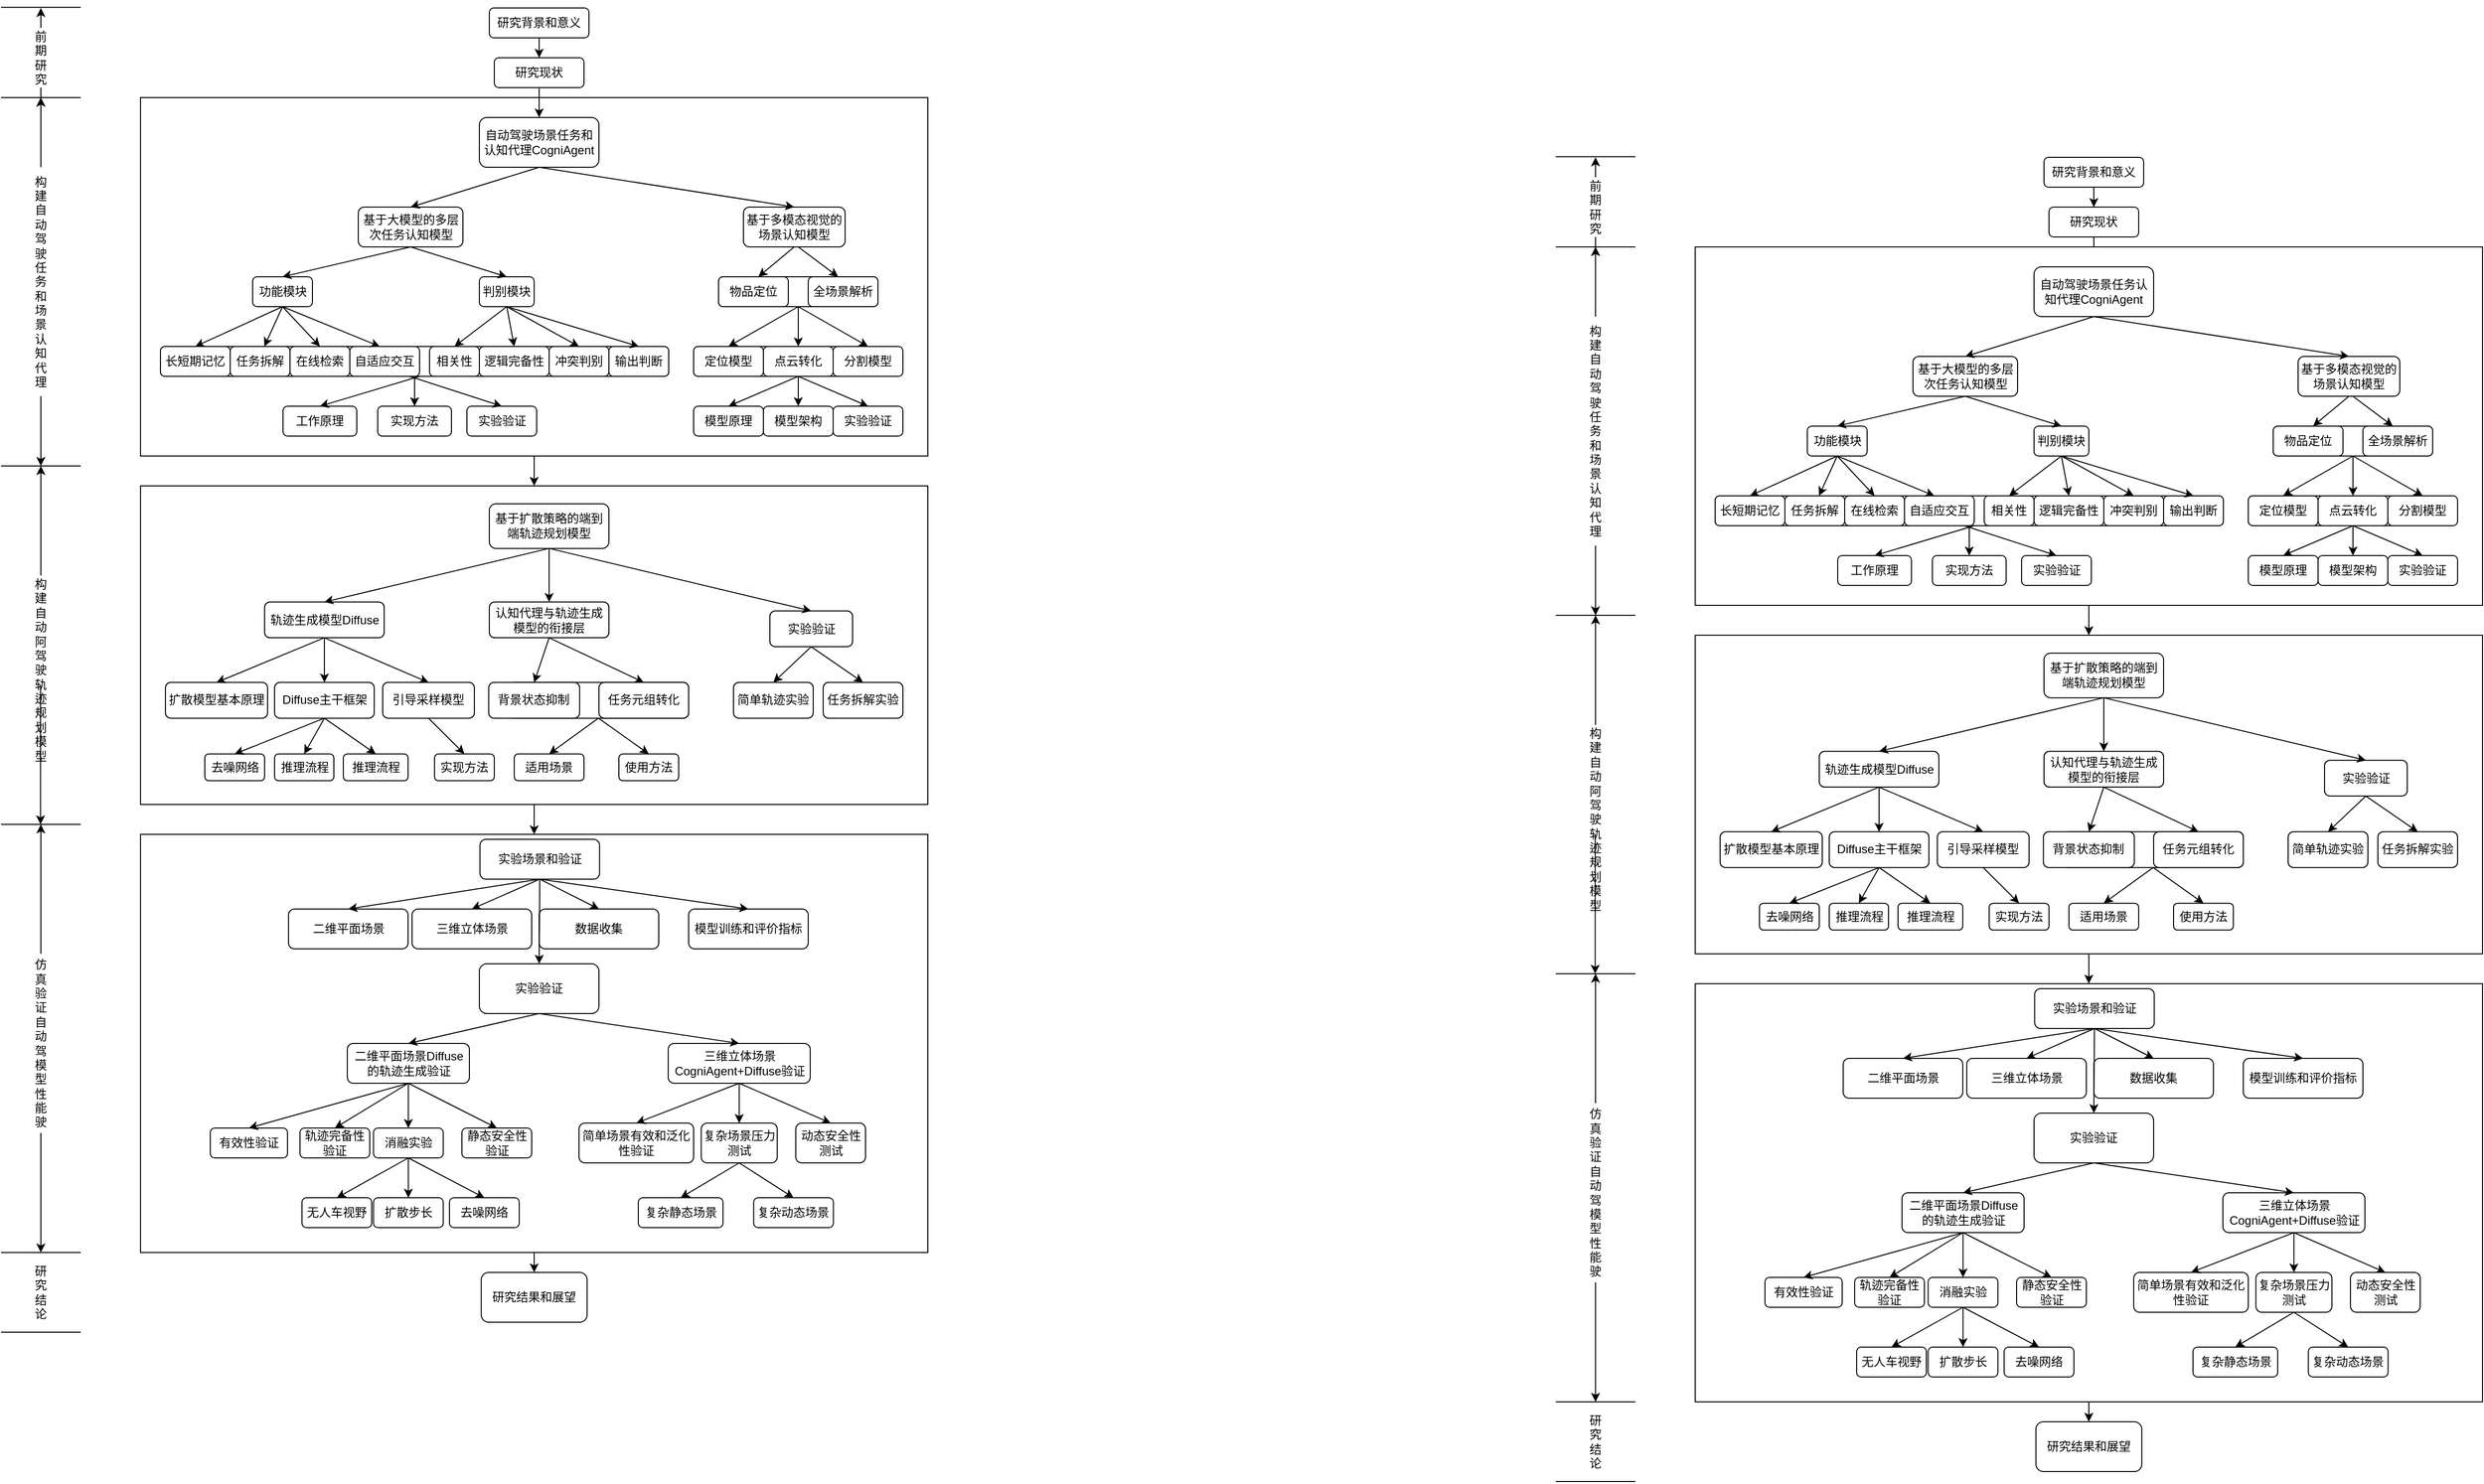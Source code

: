 <mxfile version="26.2.13">
  <diagram name="Page-1" id="3hbqBePf8mesvcO_13ee">
    <mxGraphModel dx="1913" dy="475" grid="1" gridSize="10" guides="1" tooltips="1" connect="1" arrows="1" fold="1" page="1" pageScale="1" pageWidth="850" pageHeight="1100" math="0" shadow="0">
      <root>
        <mxCell id="0" />
        <mxCell id="1" parent="0" />
        <mxCell id="qKkn-Dw1OFRTo-UNpiHM-202" style="edgeStyle=orthogonalEdgeStyle;rounded=0;orthogonalLoop=1;jettySize=auto;html=1;" parent="1" source="qKkn-Dw1OFRTo-UNpiHM-198" target="qKkn-Dw1OFRTo-UNpiHM-98" edge="1">
          <mxGeometry relative="1" as="geometry" />
        </mxCell>
        <mxCell id="qKkn-Dw1OFRTo-UNpiHM-201" style="edgeStyle=orthogonalEdgeStyle;rounded=0;orthogonalLoop=1;jettySize=auto;html=1;" parent="1" source="qKkn-Dw1OFRTo-UNpiHM-157" target="qKkn-Dw1OFRTo-UNpiHM-198" edge="1">
          <mxGeometry relative="1" as="geometry" />
        </mxCell>
        <mxCell id="qKkn-Dw1OFRTo-UNpiHM-3" value="" style="edgeStyle=orthogonalEdgeStyle;rounded=0;orthogonalLoop=1;jettySize=auto;html=1;" parent="1" source="qKkn-Dw1OFRTo-UNpiHM-1" target="qKkn-Dw1OFRTo-UNpiHM-2" edge="1">
          <mxGeometry relative="1" as="geometry" />
        </mxCell>
        <mxCell id="qKkn-Dw1OFRTo-UNpiHM-1" value="研究背景和意义" style="rounded=1;whiteSpace=wrap;html=1;" parent="1" vertex="1">
          <mxGeometry x="210" y="80" width="100" height="30" as="geometry" />
        </mxCell>
        <mxCell id="qKkn-Dw1OFRTo-UNpiHM-2" value="研究现状" style="whiteSpace=wrap;html=1;rounded=1;" parent="1" vertex="1">
          <mxGeometry x="215" y="130" width="90" height="30" as="geometry" />
        </mxCell>
        <mxCell id="qKkn-Dw1OFRTo-UNpiHM-98" value="研究结果和展望" style="whiteSpace=wrap;html=1;rounded=1;" parent="1" vertex="1">
          <mxGeometry x="201.88" y="1350" width="106.25" height="50" as="geometry" />
        </mxCell>
        <mxCell id="qKkn-Dw1OFRTo-UNpiHM-207" value="" style="endArrow=none;html=1;rounded=0;" parent="1" edge="1">
          <mxGeometry width="50" height="50" relative="1" as="geometry">
            <mxPoint x="-280" y="79.33" as="sourcePoint" />
            <mxPoint x="-200" y="79.33" as="targetPoint" />
          </mxGeometry>
        </mxCell>
        <mxCell id="qKkn-Dw1OFRTo-UNpiHM-211" value="" style="endArrow=none;html=1;rounded=0;" parent="1" edge="1">
          <mxGeometry width="50" height="50" relative="1" as="geometry">
            <mxPoint x="-280" y="170" as="sourcePoint" />
            <mxPoint x="-200" y="170" as="targetPoint" />
          </mxGeometry>
        </mxCell>
        <mxCell id="qKkn-Dw1OFRTo-UNpiHM-212" value="" style="endArrow=none;html=1;rounded=0;" parent="1" edge="1">
          <mxGeometry width="50" height="50" relative="1" as="geometry">
            <mxPoint x="-280" y="540" as="sourcePoint" />
            <mxPoint x="-200" y="540" as="targetPoint" />
          </mxGeometry>
        </mxCell>
        <mxCell id="qKkn-Dw1OFRTo-UNpiHM-213" value="" style="endArrow=none;html=1;rounded=0;" parent="1" edge="1">
          <mxGeometry width="50" height="50" relative="1" as="geometry">
            <mxPoint x="-280" y="900" as="sourcePoint" />
            <mxPoint x="-200" y="900" as="targetPoint" />
          </mxGeometry>
        </mxCell>
        <mxCell id="qKkn-Dw1OFRTo-UNpiHM-214" value="" style="endArrow=none;html=1;rounded=0;" parent="1" edge="1">
          <mxGeometry width="50" height="50" relative="1" as="geometry">
            <mxPoint x="-280" y="1330" as="sourcePoint" />
            <mxPoint x="-200" y="1330" as="targetPoint" />
          </mxGeometry>
        </mxCell>
        <mxCell id="qKkn-Dw1OFRTo-UNpiHM-215" value="" style="endArrow=none;html=1;rounded=0;" parent="1" edge="1">
          <mxGeometry width="50" height="50" relative="1" as="geometry">
            <mxPoint x="-280" y="1410" as="sourcePoint" />
            <mxPoint x="-200" y="1410" as="targetPoint" />
          </mxGeometry>
        </mxCell>
        <mxCell id="qKkn-Dw1OFRTo-UNpiHM-221" style="edgeStyle=orthogonalEdgeStyle;rounded=0;orthogonalLoop=1;jettySize=auto;html=1;" parent="1" source="qKkn-Dw1OFRTo-UNpiHM-216" edge="1">
          <mxGeometry relative="1" as="geometry">
            <mxPoint x="-240.0" y="170" as="targetPoint" />
          </mxGeometry>
        </mxCell>
        <mxCell id="qKkn-Dw1OFRTo-UNpiHM-222" style="edgeStyle=orthogonalEdgeStyle;rounded=0;orthogonalLoop=1;jettySize=auto;html=1;" parent="1" source="qKkn-Dw1OFRTo-UNpiHM-216" edge="1">
          <mxGeometry relative="1" as="geometry">
            <mxPoint x="-240.0" y="540" as="targetPoint" />
          </mxGeometry>
        </mxCell>
        <mxCell id="qKkn-Dw1OFRTo-UNpiHM-216" value="构建自动驾驶任务和场景认知代理" style="text;strokeColor=none;align=center;fillColor=none;html=1;verticalAlign=middle;whiteSpace=wrap;rounded=0;" parent="1" vertex="1">
          <mxGeometry x="-250" y="240" width="20" height="230" as="geometry" />
        </mxCell>
        <mxCell id="qKkn-Dw1OFRTo-UNpiHM-224" style="edgeStyle=orthogonalEdgeStyle;rounded=0;orthogonalLoop=1;jettySize=auto;html=1;" parent="1" source="qKkn-Dw1OFRTo-UNpiHM-223" edge="1">
          <mxGeometry relative="1" as="geometry">
            <mxPoint x="-240" y="80" as="targetPoint" />
          </mxGeometry>
        </mxCell>
        <mxCell id="qKkn-Dw1OFRTo-UNpiHM-225" style="edgeStyle=orthogonalEdgeStyle;rounded=0;orthogonalLoop=1;jettySize=auto;html=1;" parent="1" source="qKkn-Dw1OFRTo-UNpiHM-223" edge="1">
          <mxGeometry relative="1" as="geometry">
            <mxPoint x="-240" y="170" as="targetPoint" />
          </mxGeometry>
        </mxCell>
        <mxCell id="qKkn-Dw1OFRTo-UNpiHM-223" value="前期研究" style="text;strokeColor=none;align=center;fillColor=none;html=1;verticalAlign=middle;whiteSpace=wrap;rounded=0;" parent="1" vertex="1">
          <mxGeometry x="-250" y="100" width="20" height="60" as="geometry" />
        </mxCell>
        <mxCell id="qKkn-Dw1OFRTo-UNpiHM-227" style="edgeStyle=orthogonalEdgeStyle;rounded=0;orthogonalLoop=1;jettySize=auto;html=1;" parent="1" source="qKkn-Dw1OFRTo-UNpiHM-226" edge="1">
          <mxGeometry relative="1" as="geometry">
            <mxPoint x="-240" y="540.0" as="targetPoint" />
          </mxGeometry>
        </mxCell>
        <mxCell id="qKkn-Dw1OFRTo-UNpiHM-228" style="edgeStyle=orthogonalEdgeStyle;rounded=0;orthogonalLoop=1;jettySize=auto;html=1;" parent="1" edge="1">
          <mxGeometry relative="1" as="geometry">
            <mxPoint x="-240.33" y="900" as="targetPoint" />
            <mxPoint x="-240.33" y="760" as="sourcePoint" />
          </mxGeometry>
        </mxCell>
        <mxCell id="qKkn-Dw1OFRTo-UNpiHM-226" value="构建自动阿驾驶轨迹规划模型" style="text;strokeColor=none;align=center;fillColor=none;html=1;verticalAlign=middle;whiteSpace=wrap;rounded=0;" parent="1" vertex="1">
          <mxGeometry x="-250" y="650" width="20" height="190" as="geometry" />
        </mxCell>
        <mxCell id="qKkn-Dw1OFRTo-UNpiHM-240" style="edgeStyle=orthogonalEdgeStyle;rounded=0;orthogonalLoop=1;jettySize=auto;html=1;" parent="1" source="qKkn-Dw1OFRTo-UNpiHM-229" edge="1">
          <mxGeometry relative="1" as="geometry">
            <mxPoint x="-240" y="900" as="targetPoint" />
          </mxGeometry>
        </mxCell>
        <mxCell id="qKkn-Dw1OFRTo-UNpiHM-241" style="edgeStyle=orthogonalEdgeStyle;rounded=0;orthogonalLoop=1;jettySize=auto;html=1;" parent="1" source="qKkn-Dw1OFRTo-UNpiHM-229" edge="1">
          <mxGeometry relative="1" as="geometry">
            <mxPoint x="-240" y="1330" as="targetPoint" />
          </mxGeometry>
        </mxCell>
        <mxCell id="qKkn-Dw1OFRTo-UNpiHM-229" value="仿真验证自动驾模型性能驶" style="text;strokeColor=none;align=center;fillColor=none;html=1;verticalAlign=middle;whiteSpace=wrap;rounded=0;" parent="1" vertex="1">
          <mxGeometry x="-250" y="1030" width="20" height="180" as="geometry" />
        </mxCell>
        <mxCell id="qKkn-Dw1OFRTo-UNpiHM-232" value="研究结论" style="text;strokeColor=none;align=center;fillColor=none;html=1;verticalAlign=middle;whiteSpace=wrap;rounded=0;" parent="1" vertex="1">
          <mxGeometry x="-250" y="1340" width="20" height="60" as="geometry" />
        </mxCell>
        <mxCell id="qKkn-Dw1OFRTo-UNpiHM-236" value="" style="group" parent="1" vertex="1" connectable="0">
          <mxGeometry x="-140" y="560" width="790" height="320" as="geometry" />
        </mxCell>
        <mxCell id="qKkn-Dw1OFRTo-UNpiHM-157" value="" style="rounded=0;whiteSpace=wrap;html=1;" parent="qKkn-Dw1OFRTo-UNpiHM-236" vertex="1">
          <mxGeometry width="790" height="320" as="geometry" />
        </mxCell>
        <mxCell id="qKkn-Dw1OFRTo-UNpiHM-150" value="" style="rounded=1;whiteSpace=wrap;html=1;" parent="qKkn-Dw1OFRTo-UNpiHM-236" vertex="1">
          <mxGeometry x="369" y="197.436" width="181" height="35.897" as="geometry" />
        </mxCell>
        <mxCell id="qKkn-Dw1OFRTo-UNpiHM-52" value="基于扩散策略的端到端轨迹规划模型" style="rounded=1;whiteSpace=wrap;html=1;" parent="qKkn-Dw1OFRTo-UNpiHM-236" vertex="1">
          <mxGeometry x="350" y="17.949" width="120" height="44.872" as="geometry" />
        </mxCell>
        <mxCell id="qKkn-Dw1OFRTo-UNpiHM-53" value="轨迹生成模型Diffuse" style="whiteSpace=wrap;html=1;rounded=1;" parent="qKkn-Dw1OFRTo-UNpiHM-236" vertex="1">
          <mxGeometry x="124.5" y="116.667" width="120" height="35.897" as="geometry" />
        </mxCell>
        <mxCell id="qKkn-Dw1OFRTo-UNpiHM-55" value="认知代理与轨迹生成模型的衔接层" style="whiteSpace=wrap;html=1;rounded=1;" parent="qKkn-Dw1OFRTo-UNpiHM-236" vertex="1">
          <mxGeometry x="350" y="116.667" width="120" height="35.897" as="geometry" />
        </mxCell>
        <mxCell id="qKkn-Dw1OFRTo-UNpiHM-56" value="扩散模型基本原理" style="whiteSpace=wrap;html=1;rounded=1;" parent="qKkn-Dw1OFRTo-UNpiHM-236" vertex="1">
          <mxGeometry x="25" y="197.436" width="102.5" height="35.897" as="geometry" />
        </mxCell>
        <mxCell id="qKkn-Dw1OFRTo-UNpiHM-59" value="Diffuse主干框架" style="whiteSpace=wrap;html=1;rounded=1;" parent="qKkn-Dw1OFRTo-UNpiHM-236" vertex="1">
          <mxGeometry x="134.5" y="197.436" width="100" height="35.897" as="geometry" />
        </mxCell>
        <mxCell id="qKkn-Dw1OFRTo-UNpiHM-60" value="引导采样模型" style="whiteSpace=wrap;html=1;rounded=1;" parent="qKkn-Dw1OFRTo-UNpiHM-236" vertex="1">
          <mxGeometry x="243" y="197.436" width="92" height="35.897" as="geometry" />
        </mxCell>
        <mxCell id="qKkn-Dw1OFRTo-UNpiHM-65" value="去噪网络" style="whiteSpace=wrap;html=1;rounded=1;" parent="qKkn-Dw1OFRTo-UNpiHM-236" vertex="1">
          <mxGeometry x="64.5" y="269.231" width="60" height="26.923" as="geometry" />
        </mxCell>
        <mxCell id="qKkn-Dw1OFRTo-UNpiHM-66" value="推理流程" style="whiteSpace=wrap;html=1;rounded=1;" parent="qKkn-Dw1OFRTo-UNpiHM-236" vertex="1">
          <mxGeometry x="134.5" y="269.231" width="59.5" height="26.923" as="geometry" />
        </mxCell>
        <mxCell id="qKkn-Dw1OFRTo-UNpiHM-67" value="推理流程" style="whiteSpace=wrap;html=1;rounded=1;" parent="qKkn-Dw1OFRTo-UNpiHM-236" vertex="1">
          <mxGeometry x="203.5" y="269.231" width="65" height="26.923" as="geometry" />
        </mxCell>
        <mxCell id="qKkn-Dw1OFRTo-UNpiHM-69" value="实现方法" style="whiteSpace=wrap;html=1;rounded=1;" parent="qKkn-Dw1OFRTo-UNpiHM-236" vertex="1">
          <mxGeometry x="295" y="269.231" width="60" height="26.923" as="geometry" />
        </mxCell>
        <mxCell id="qKkn-Dw1OFRTo-UNpiHM-70" value="背景状态抑制" style="whiteSpace=wrap;html=1;rounded=1;" parent="qKkn-Dw1OFRTo-UNpiHM-236" vertex="1">
          <mxGeometry x="349.38" y="197.436" width="91.25" height="35.897" as="geometry" />
        </mxCell>
        <mxCell id="qKkn-Dw1OFRTo-UNpiHM-72" value="任务元组转化" style="whiteSpace=wrap;html=1;rounded=1;" parent="qKkn-Dw1OFRTo-UNpiHM-236" vertex="1">
          <mxGeometry x="460" y="197.436" width="90" height="35.897" as="geometry" />
        </mxCell>
        <mxCell id="qKkn-Dw1OFRTo-UNpiHM-73" value="适用场景" style="whiteSpace=wrap;html=1;rounded=1;" parent="qKkn-Dw1OFRTo-UNpiHM-236" vertex="1">
          <mxGeometry x="375" y="269.231" width="70" height="26.923" as="geometry" />
        </mxCell>
        <mxCell id="qKkn-Dw1OFRTo-UNpiHM-75" value="使用方法" style="whiteSpace=wrap;html=1;rounded=1;" parent="qKkn-Dw1OFRTo-UNpiHM-236" vertex="1">
          <mxGeometry x="480" y="269.231" width="60" height="26.923" as="geometry" />
        </mxCell>
        <mxCell id="qKkn-Dw1OFRTo-UNpiHM-76" value="简单轨迹实验" style="rounded=1;whiteSpace=wrap;html=1;" parent="qKkn-Dw1OFRTo-UNpiHM-236" vertex="1">
          <mxGeometry x="595" y="197.436" width="80" height="35.897" as="geometry" />
        </mxCell>
        <mxCell id="qKkn-Dw1OFRTo-UNpiHM-77" value="实验验证" style="rounded=1;whiteSpace=wrap;html=1;" parent="qKkn-Dw1OFRTo-UNpiHM-236" vertex="1">
          <mxGeometry x="631.5" y="125.641" width="83" height="35.897" as="geometry" />
        </mxCell>
        <mxCell id="qKkn-Dw1OFRTo-UNpiHM-137" value="" style="endArrow=classic;html=1;rounded=0;entryX=0.5;entryY=0;entryDx=0;entryDy=0;exitX=0.5;exitY=1;exitDx=0;exitDy=0;" parent="qKkn-Dw1OFRTo-UNpiHM-236" source="qKkn-Dw1OFRTo-UNpiHM-150" target="qKkn-Dw1OFRTo-UNpiHM-73" edge="1">
          <mxGeometry width="50" height="50" relative="1" as="geometry">
            <mxPoint x="287.5" y="332.051" as="sourcePoint" />
            <mxPoint x="337.5" y="287.179" as="targetPoint" />
          </mxGeometry>
        </mxCell>
        <mxCell id="qKkn-Dw1OFRTo-UNpiHM-138" value="" style="endArrow=classic;html=1;rounded=0;entryX=0.5;entryY=0;entryDx=0;entryDy=0;exitX=0.5;exitY=1;exitDx=0;exitDy=0;" parent="qKkn-Dw1OFRTo-UNpiHM-236" source="qKkn-Dw1OFRTo-UNpiHM-60" target="qKkn-Dw1OFRTo-UNpiHM-69" edge="1">
          <mxGeometry width="50" height="50" relative="1" as="geometry">
            <mxPoint x="-115" y="107.692" as="sourcePoint" />
            <mxPoint x="-65" y="62.821" as="targetPoint" />
          </mxGeometry>
        </mxCell>
        <mxCell id="qKkn-Dw1OFRTo-UNpiHM-139" value="" style="endArrow=classic;html=1;rounded=0;entryX=0.5;entryY=0;entryDx=0;entryDy=0;exitX=0.5;exitY=1;exitDx=0;exitDy=0;" parent="qKkn-Dw1OFRTo-UNpiHM-236" source="qKkn-Dw1OFRTo-UNpiHM-59" target="qKkn-Dw1OFRTo-UNpiHM-67" edge="1">
          <mxGeometry width="50" height="50" relative="1" as="geometry">
            <mxPoint x="-105" y="116.667" as="sourcePoint" />
            <mxPoint x="-55" y="71.795" as="targetPoint" />
          </mxGeometry>
        </mxCell>
        <mxCell id="qKkn-Dw1OFRTo-UNpiHM-140" value="" style="endArrow=classic;html=1;rounded=0;entryX=0.5;entryY=0;entryDx=0;entryDy=0;exitX=0.5;exitY=1;exitDx=0;exitDy=0;" parent="qKkn-Dw1OFRTo-UNpiHM-236" source="qKkn-Dw1OFRTo-UNpiHM-59" target="qKkn-Dw1OFRTo-UNpiHM-66" edge="1">
          <mxGeometry width="50" height="50" relative="1" as="geometry">
            <mxPoint x="-95" y="125.641" as="sourcePoint" />
            <mxPoint x="-45" y="80.769" as="targetPoint" />
          </mxGeometry>
        </mxCell>
        <mxCell id="qKkn-Dw1OFRTo-UNpiHM-141" value="" style="endArrow=classic;html=1;rounded=0;entryX=0.5;entryY=0;entryDx=0;entryDy=0;exitX=0.5;exitY=1;exitDx=0;exitDy=0;" parent="qKkn-Dw1OFRTo-UNpiHM-236" source="qKkn-Dw1OFRTo-UNpiHM-59" target="qKkn-Dw1OFRTo-UNpiHM-65" edge="1">
          <mxGeometry width="50" height="50" relative="1" as="geometry">
            <mxPoint x="-85" y="134.615" as="sourcePoint" />
            <mxPoint x="-35" y="89.744" as="targetPoint" />
          </mxGeometry>
        </mxCell>
        <mxCell id="qKkn-Dw1OFRTo-UNpiHM-142" value="" style="endArrow=classic;html=1;rounded=0;entryX=0.5;entryY=0;entryDx=0;entryDy=0;exitX=0.5;exitY=1;exitDx=0;exitDy=0;" parent="qKkn-Dw1OFRTo-UNpiHM-236" source="qKkn-Dw1OFRTo-UNpiHM-55" target="qKkn-Dw1OFRTo-UNpiHM-72" edge="1">
          <mxGeometry width="50" height="50" relative="1" as="geometry">
            <mxPoint x="-165" y="143.59" as="sourcePoint" />
            <mxPoint x="-115" y="98.718" as="targetPoint" />
          </mxGeometry>
        </mxCell>
        <mxCell id="qKkn-Dw1OFRTo-UNpiHM-143" value="" style="endArrow=classic;html=1;rounded=0;entryX=0.5;entryY=0;entryDx=0;entryDy=0;exitX=0.5;exitY=1;exitDx=0;exitDy=0;" parent="qKkn-Dw1OFRTo-UNpiHM-236" source="qKkn-Dw1OFRTo-UNpiHM-55" target="qKkn-Dw1OFRTo-UNpiHM-70" edge="1">
          <mxGeometry width="50" height="50" relative="1" as="geometry">
            <mxPoint x="-155" y="152.564" as="sourcePoint" />
            <mxPoint x="-105" y="107.692" as="targetPoint" />
          </mxGeometry>
        </mxCell>
        <mxCell id="qKkn-Dw1OFRTo-UNpiHM-144" value="" style="endArrow=classic;html=1;rounded=0;entryX=0.5;entryY=0;entryDx=0;entryDy=0;exitX=0.5;exitY=1;exitDx=0;exitDy=0;" parent="qKkn-Dw1OFRTo-UNpiHM-236" source="qKkn-Dw1OFRTo-UNpiHM-53" target="qKkn-Dw1OFRTo-UNpiHM-60" edge="1">
          <mxGeometry width="50" height="50" relative="1" as="geometry">
            <mxPoint x="-55" y="161.538" as="sourcePoint" />
            <mxPoint x="-5" y="116.667" as="targetPoint" />
          </mxGeometry>
        </mxCell>
        <mxCell id="qKkn-Dw1OFRTo-UNpiHM-145" value="" style="endArrow=classic;html=1;rounded=0;entryX=0.5;entryY=0;entryDx=0;entryDy=0;exitX=0.5;exitY=1;exitDx=0;exitDy=0;" parent="qKkn-Dw1OFRTo-UNpiHM-236" source="qKkn-Dw1OFRTo-UNpiHM-53" target="qKkn-Dw1OFRTo-UNpiHM-59" edge="1">
          <mxGeometry width="50" height="50" relative="1" as="geometry">
            <mxPoint x="-45" y="170.513" as="sourcePoint" />
            <mxPoint x="5" y="125.641" as="targetPoint" />
          </mxGeometry>
        </mxCell>
        <mxCell id="qKkn-Dw1OFRTo-UNpiHM-146" value="" style="endArrow=classic;html=1;rounded=0;exitX=0.5;exitY=1;exitDx=0;exitDy=0;entryX=0.5;entryY=0;entryDx=0;entryDy=0;" parent="qKkn-Dw1OFRTo-UNpiHM-236" source="qKkn-Dw1OFRTo-UNpiHM-53" target="qKkn-Dw1OFRTo-UNpiHM-56" edge="1">
          <mxGeometry width="50" height="50" relative="1" as="geometry">
            <mxPoint x="-35" y="179.487" as="sourcePoint" />
            <mxPoint x="205" y="206.41" as="targetPoint" />
          </mxGeometry>
        </mxCell>
        <mxCell id="qKkn-Dw1OFRTo-UNpiHM-147" value="" style="endArrow=classic;html=1;rounded=0;entryX=0.5;entryY=0;entryDx=0;entryDy=0;exitX=0.5;exitY=1;exitDx=0;exitDy=0;" parent="qKkn-Dw1OFRTo-UNpiHM-236" source="qKkn-Dw1OFRTo-UNpiHM-52" target="qKkn-Dw1OFRTo-UNpiHM-53" edge="1">
          <mxGeometry width="50" height="50" relative="1" as="geometry">
            <mxPoint x="-25" y="188.462" as="sourcePoint" />
            <mxPoint x="25" y="143.59" as="targetPoint" />
          </mxGeometry>
        </mxCell>
        <mxCell id="qKkn-Dw1OFRTo-UNpiHM-148" value="" style="endArrow=classic;html=1;rounded=0;entryX=0.5;entryY=0;entryDx=0;entryDy=0;exitX=0.5;exitY=1;exitDx=0;exitDy=0;" parent="qKkn-Dw1OFRTo-UNpiHM-236" source="qKkn-Dw1OFRTo-UNpiHM-52" target="qKkn-Dw1OFRTo-UNpiHM-55" edge="1">
          <mxGeometry width="50" height="50" relative="1" as="geometry">
            <mxPoint x="355" y="152.564" as="sourcePoint" />
            <mxPoint x="405" y="107.692" as="targetPoint" />
          </mxGeometry>
        </mxCell>
        <mxCell id="qKkn-Dw1OFRTo-UNpiHM-151" value="" style="endArrow=classic;html=1;rounded=0;entryX=0.5;entryY=0;entryDx=0;entryDy=0;exitX=0.5;exitY=1;exitDx=0;exitDy=0;" parent="qKkn-Dw1OFRTo-UNpiHM-236" source="qKkn-Dw1OFRTo-UNpiHM-150" target="qKkn-Dw1OFRTo-UNpiHM-75" edge="1">
          <mxGeometry width="50" height="50" relative="1" as="geometry">
            <mxPoint x="665" y="278.205" as="sourcePoint" />
            <mxPoint x="715" y="233.333" as="targetPoint" />
          </mxGeometry>
        </mxCell>
        <mxCell id="qKkn-Dw1OFRTo-UNpiHM-152" value="" style="endArrow=classic;html=1;rounded=0;entryX=0.5;entryY=0;entryDx=0;entryDy=0;exitX=0.5;exitY=1;exitDx=0;exitDy=0;" parent="qKkn-Dw1OFRTo-UNpiHM-236" source="qKkn-Dw1OFRTo-UNpiHM-52" target="qKkn-Dw1OFRTo-UNpiHM-77" edge="1">
          <mxGeometry width="50" height="50" relative="1" as="geometry">
            <mxPoint x="765" y="287.179" as="sourcePoint" />
            <mxPoint x="815" y="242.308" as="targetPoint" />
          </mxGeometry>
        </mxCell>
        <mxCell id="qKkn-Dw1OFRTo-UNpiHM-153" value="" style="endArrow=classic;html=1;rounded=0;entryX=0.5;entryY=0;entryDx=0;entryDy=0;exitX=0.5;exitY=1;exitDx=0;exitDy=0;" parent="qKkn-Dw1OFRTo-UNpiHM-236" source="qKkn-Dw1OFRTo-UNpiHM-77" target="qKkn-Dw1OFRTo-UNpiHM-76" edge="1">
          <mxGeometry width="50" height="50" relative="1" as="geometry">
            <mxPoint x="775" y="296.154" as="sourcePoint" />
            <mxPoint x="825" y="251.282" as="targetPoint" />
          </mxGeometry>
        </mxCell>
        <mxCell id="qKkn-Dw1OFRTo-UNpiHM-154" value="" style="endArrow=classic;html=1;rounded=0;exitX=0.5;exitY=1;exitDx=0;exitDy=0;entryX=0.5;entryY=0;entryDx=0;entryDy=0;" parent="qKkn-Dw1OFRTo-UNpiHM-236" source="qKkn-Dw1OFRTo-UNpiHM-77" target="qKkn-Dw1OFRTo-UNpiHM-155" edge="1">
          <mxGeometry width="50" height="50" relative="1" as="geometry">
            <mxPoint x="785" y="305.128" as="sourcePoint" />
            <mxPoint x="835" y="260.256" as="targetPoint" />
          </mxGeometry>
        </mxCell>
        <mxCell id="qKkn-Dw1OFRTo-UNpiHM-155" value="任务拆解实验" style="rounded=1;whiteSpace=wrap;html=1;" parent="qKkn-Dw1OFRTo-UNpiHM-236" vertex="1">
          <mxGeometry x="685" y="197.436" width="80" height="35.897" as="geometry" />
        </mxCell>
        <mxCell id="qKkn-Dw1OFRTo-UNpiHM-237" value="" style="group" parent="1" vertex="1" connectable="0">
          <mxGeometry x="-140" y="170" width="790" height="360" as="geometry" />
        </mxCell>
        <mxCell id="qKkn-Dw1OFRTo-UNpiHM-132" value="" style="rounded=0;whiteSpace=wrap;html=1;" parent="qKkn-Dw1OFRTo-UNpiHM-237" vertex="1">
          <mxGeometry width="790" height="360" as="geometry" />
        </mxCell>
        <mxCell id="qKkn-Dw1OFRTo-UNpiHM-130" style="edgeStyle=orthogonalEdgeStyle;rounded=0;orthogonalLoop=1;jettySize=auto;html=1;entryX=0.5;entryY=0;entryDx=0;entryDy=0;" parent="qKkn-Dw1OFRTo-UNpiHM-237" source="qKkn-Dw1OFRTo-UNpiHM-125" target="qKkn-Dw1OFRTo-UNpiHM-123" edge="1">
          <mxGeometry relative="1" as="geometry" />
        </mxCell>
        <mxCell id="qKkn-Dw1OFRTo-UNpiHM-125" value="" style="rounded=1;whiteSpace=wrap;html=1;" parent="qKkn-Dw1OFRTo-UNpiHM-237" vertex="1">
          <mxGeometry x="20" y="250" width="510" height="30" as="geometry" />
        </mxCell>
        <mxCell id="qKkn-Dw1OFRTo-UNpiHM-113" value="" style="rounded=1;whiteSpace=wrap;html=1;" parent="qKkn-Dw1OFRTo-UNpiHM-237" vertex="1">
          <mxGeometry x="555" y="250" width="205" height="30" as="geometry" />
        </mxCell>
        <mxCell id="qKkn-Dw1OFRTo-UNpiHM-118" style="edgeStyle=orthogonalEdgeStyle;rounded=0;orthogonalLoop=1;jettySize=auto;html=1;entryX=0.5;entryY=0;entryDx=0;entryDy=0;" parent="qKkn-Dw1OFRTo-UNpiHM-237" source="qKkn-Dw1OFRTo-UNpiHM-112" target="qKkn-Dw1OFRTo-UNpiHM-38" edge="1">
          <mxGeometry relative="1" as="geometry" />
        </mxCell>
        <mxCell id="qKkn-Dw1OFRTo-UNpiHM-112" value="" style="rounded=1;whiteSpace=wrap;html=1;" parent="qKkn-Dw1OFRTo-UNpiHM-237" vertex="1">
          <mxGeometry x="580" y="180" width="160" height="30" as="geometry" />
        </mxCell>
        <mxCell id="qKkn-Dw1OFRTo-UNpiHM-106" style="edgeStyle=orthogonalEdgeStyle;rounded=0;orthogonalLoop=1;jettySize=auto;html=1;entryX=0.5;entryY=0;entryDx=0;entryDy=0;" parent="qKkn-Dw1OFRTo-UNpiHM-237" source="qKkn-Dw1OFRTo-UNpiHM-2" target="qKkn-Dw1OFRTo-UNpiHM-63" edge="1">
          <mxGeometry relative="1" as="geometry" />
        </mxCell>
        <mxCell id="qKkn-Dw1OFRTo-UNpiHM-5" value="基于大模型的多层次任务认知模型" style="rounded=1;whiteSpace=wrap;html=1;" parent="qKkn-Dw1OFRTo-UNpiHM-237" vertex="1">
          <mxGeometry x="218.5" y="110" width="105" height="40" as="geometry" />
        </mxCell>
        <mxCell id="qKkn-Dw1OFRTo-UNpiHM-6" value="基于多模态视觉的场景认知模型" style="rounded=1;whiteSpace=wrap;html=1;" parent="qKkn-Dw1OFRTo-UNpiHM-237" vertex="1">
          <mxGeometry x="605" y="110" width="102" height="40" as="geometry" />
        </mxCell>
        <mxCell id="qKkn-Dw1OFRTo-UNpiHM-7" value="功能模块" style="rounded=1;whiteSpace=wrap;html=1;" parent="qKkn-Dw1OFRTo-UNpiHM-237" vertex="1">
          <mxGeometry x="112.5" y="180" width="60" height="30" as="geometry" />
        </mxCell>
        <mxCell id="qKkn-Dw1OFRTo-UNpiHM-8" value="判别模块" style="rounded=1;whiteSpace=wrap;html=1;" parent="qKkn-Dw1OFRTo-UNpiHM-237" vertex="1">
          <mxGeometry x="340" y="180" width="55" height="30" as="geometry" />
        </mxCell>
        <mxCell id="qKkn-Dw1OFRTo-UNpiHM-9" value="长短期记忆" style="rounded=1;whiteSpace=wrap;html=1;" parent="qKkn-Dw1OFRTo-UNpiHM-237" vertex="1">
          <mxGeometry x="20" y="250" width="70" height="30" as="geometry" />
        </mxCell>
        <mxCell id="qKkn-Dw1OFRTo-UNpiHM-10" value="任务拆解" style="rounded=1;whiteSpace=wrap;html=1;" parent="qKkn-Dw1OFRTo-UNpiHM-237" vertex="1">
          <mxGeometry x="90" y="250" width="60" height="30" as="geometry" />
        </mxCell>
        <mxCell id="qKkn-Dw1OFRTo-UNpiHM-11" value="在线检索" style="rounded=1;whiteSpace=wrap;html=1;" parent="qKkn-Dw1OFRTo-UNpiHM-237" vertex="1">
          <mxGeometry x="150" y="250" width="60" height="30" as="geometry" />
        </mxCell>
        <mxCell id="qKkn-Dw1OFRTo-UNpiHM-12" value="自适应交互" style="rounded=1;whiteSpace=wrap;html=1;" parent="qKkn-Dw1OFRTo-UNpiHM-237" vertex="1">
          <mxGeometry x="210" y="250" width="70" height="30" as="geometry" />
        </mxCell>
        <mxCell id="qKkn-Dw1OFRTo-UNpiHM-13" value="相关性" style="rounded=1;whiteSpace=wrap;html=1;" parent="qKkn-Dw1OFRTo-UNpiHM-237" vertex="1">
          <mxGeometry x="290" y="250" width="50" height="30" as="geometry" />
        </mxCell>
        <mxCell id="qKkn-Dw1OFRTo-UNpiHM-14" value="逻辑完备性" style="rounded=1;whiteSpace=wrap;html=1;" parent="qKkn-Dw1OFRTo-UNpiHM-237" vertex="1">
          <mxGeometry x="340" y="250" width="70" height="30" as="geometry" />
        </mxCell>
        <mxCell id="qKkn-Dw1OFRTo-UNpiHM-15" value="输出判断" style="rounded=1;whiteSpace=wrap;html=1;" parent="qKkn-Dw1OFRTo-UNpiHM-237" vertex="1">
          <mxGeometry x="470" y="250" width="60" height="30" as="geometry" />
        </mxCell>
        <mxCell id="qKkn-Dw1OFRTo-UNpiHM-16" value="冲突判别" style="rounded=1;whiteSpace=wrap;html=1;" parent="qKkn-Dw1OFRTo-UNpiHM-237" vertex="1">
          <mxGeometry x="410" y="250" width="60" height="30" as="geometry" />
        </mxCell>
        <mxCell id="qKkn-Dw1OFRTo-UNpiHM-21" value="" style="endArrow=classic;html=1;rounded=0;entryX=0.5;entryY=0;entryDx=0;entryDy=0;exitX=0.5;exitY=1;exitDx=0;exitDy=0;" parent="qKkn-Dw1OFRTo-UNpiHM-237" source="qKkn-Dw1OFRTo-UNpiHM-63" target="qKkn-Dw1OFRTo-UNpiHM-6" edge="1">
          <mxGeometry width="50" height="50" relative="1" as="geometry">
            <mxPoint x="420" y="140" as="sourcePoint" />
            <mxPoint x="490" y="170" as="targetPoint" />
          </mxGeometry>
        </mxCell>
        <mxCell id="qKkn-Dw1OFRTo-UNpiHM-22" value="" style="endArrow=classic;html=1;rounded=0;entryX=0.5;entryY=0;entryDx=0;entryDy=0;exitX=0.5;exitY=1;exitDx=0;exitDy=0;" parent="qKkn-Dw1OFRTo-UNpiHM-237" source="qKkn-Dw1OFRTo-UNpiHM-63" target="qKkn-Dw1OFRTo-UNpiHM-5" edge="1">
          <mxGeometry width="50" height="50" relative="1" as="geometry">
            <mxPoint x="419" y="140" as="sourcePoint" />
            <mxPoint x="600" y="200" as="targetPoint" />
          </mxGeometry>
        </mxCell>
        <mxCell id="qKkn-Dw1OFRTo-UNpiHM-26" value="" style="endArrow=classic;html=1;rounded=0;entryX=0.571;entryY=0;entryDx=0;entryDy=0;entryPerimeter=0;exitX=0.5;exitY=1;exitDx=0;exitDy=0;" parent="qKkn-Dw1OFRTo-UNpiHM-237" source="qKkn-Dw1OFRTo-UNpiHM-7" target="qKkn-Dw1OFRTo-UNpiHM-10" edge="1">
          <mxGeometry width="50" height="50" relative="1" as="geometry">
            <mxPoint x="270" y="300" as="sourcePoint" />
            <mxPoint x="340" y="310" as="targetPoint" />
          </mxGeometry>
        </mxCell>
        <mxCell id="qKkn-Dw1OFRTo-UNpiHM-27" value="" style="endArrow=classic;html=1;rounded=0;entryX=0.5;entryY=0;entryDx=0;entryDy=0;exitX=0.5;exitY=1;exitDx=0;exitDy=0;" parent="qKkn-Dw1OFRTo-UNpiHM-237" source="qKkn-Dw1OFRTo-UNpiHM-7" target="qKkn-Dw1OFRTo-UNpiHM-11" edge="1">
          <mxGeometry width="50" height="50" relative="1" as="geometry">
            <mxPoint x="270" y="300" as="sourcePoint" />
            <mxPoint x="312.5" y="340" as="targetPoint" />
          </mxGeometry>
        </mxCell>
        <mxCell id="qKkn-Dw1OFRTo-UNpiHM-28" value="" style="endArrow=classic;html=1;rounded=0;entryX=0.5;entryY=0;entryDx=0;entryDy=0;exitX=0.5;exitY=1;exitDx=0;exitDy=0;" parent="qKkn-Dw1OFRTo-UNpiHM-237" source="qKkn-Dw1OFRTo-UNpiHM-7" target="qKkn-Dw1OFRTo-UNpiHM-9" edge="1">
          <mxGeometry width="50" height="50" relative="1" as="geometry">
            <mxPoint x="270" y="300" as="sourcePoint" />
            <mxPoint x="240" y="340" as="targetPoint" />
          </mxGeometry>
        </mxCell>
        <mxCell id="qKkn-Dw1OFRTo-UNpiHM-29" value="" style="endArrow=classic;html=1;rounded=0;entryX=0.429;entryY=0;entryDx=0;entryDy=0;entryPerimeter=0;exitX=0.5;exitY=1;exitDx=0;exitDy=0;" parent="qKkn-Dw1OFRTo-UNpiHM-237" source="qKkn-Dw1OFRTo-UNpiHM-7" target="qKkn-Dw1OFRTo-UNpiHM-12" edge="1">
          <mxGeometry width="50" height="50" relative="1" as="geometry">
            <mxPoint x="270" y="300" as="sourcePoint" />
            <mxPoint x="322.5" y="350" as="targetPoint" />
          </mxGeometry>
        </mxCell>
        <mxCell id="qKkn-Dw1OFRTo-UNpiHM-30" value="" style="endArrow=classic;html=1;rounded=0;entryX=0.5;entryY=0;entryDx=0;entryDy=0;exitX=0.5;exitY=1;exitDx=0;exitDy=0;" parent="qKkn-Dw1OFRTo-UNpiHM-237" source="qKkn-Dw1OFRTo-UNpiHM-8" target="qKkn-Dw1OFRTo-UNpiHM-15" edge="1">
          <mxGeometry width="50" height="50" relative="1" as="geometry">
            <mxPoint x="270" y="420" as="sourcePoint" />
            <mxPoint x="380" y="460" as="targetPoint" />
          </mxGeometry>
        </mxCell>
        <mxCell id="qKkn-Dw1OFRTo-UNpiHM-31" value="" style="endArrow=classic;html=1;rounded=0;entryX=0.5;entryY=0;entryDx=0;entryDy=0;exitX=0.5;exitY=1;exitDx=0;exitDy=0;" parent="qKkn-Dw1OFRTo-UNpiHM-237" source="qKkn-Dw1OFRTo-UNpiHM-8" target="qKkn-Dw1OFRTo-UNpiHM-16" edge="1">
          <mxGeometry width="50" height="50" relative="1" as="geometry">
            <mxPoint x="270" y="420" as="sourcePoint" />
            <mxPoint x="370" y="460" as="targetPoint" />
          </mxGeometry>
        </mxCell>
        <mxCell id="qKkn-Dw1OFRTo-UNpiHM-32" value="" style="endArrow=classic;html=1;rounded=0;entryX=0.5;entryY=0;entryDx=0;entryDy=0;exitX=0.5;exitY=1;exitDx=0;exitDy=0;" parent="qKkn-Dw1OFRTo-UNpiHM-237" source="qKkn-Dw1OFRTo-UNpiHM-8" target="qKkn-Dw1OFRTo-UNpiHM-14" edge="1">
          <mxGeometry width="50" height="50" relative="1" as="geometry">
            <mxPoint x="270" y="420" as="sourcePoint" />
            <mxPoint x="370" y="460" as="targetPoint" />
          </mxGeometry>
        </mxCell>
        <mxCell id="qKkn-Dw1OFRTo-UNpiHM-33" value="" style="endArrow=classic;html=1;rounded=0;entryX=0.5;entryY=0;entryDx=0;entryDy=0;exitX=0.5;exitY=1;exitDx=0;exitDy=0;" parent="qKkn-Dw1OFRTo-UNpiHM-237" source="qKkn-Dw1OFRTo-UNpiHM-8" target="qKkn-Dw1OFRTo-UNpiHM-13" edge="1">
          <mxGeometry width="50" height="50" relative="1" as="geometry">
            <mxPoint x="270" y="420" as="sourcePoint" />
            <mxPoint x="236" y="470" as="targetPoint" />
          </mxGeometry>
        </mxCell>
        <mxCell id="qKkn-Dw1OFRTo-UNpiHM-34" value="物品定位" style="rounded=1;whiteSpace=wrap;html=1;" parent="qKkn-Dw1OFRTo-UNpiHM-237" vertex="1">
          <mxGeometry x="580" y="180" width="70" height="30" as="geometry" />
        </mxCell>
        <mxCell id="qKkn-Dw1OFRTo-UNpiHM-35" value="全场景解析" style="rounded=1;whiteSpace=wrap;html=1;" parent="qKkn-Dw1OFRTo-UNpiHM-237" vertex="1">
          <mxGeometry x="670" y="180" width="70" height="30" as="geometry" />
        </mxCell>
        <mxCell id="qKkn-Dw1OFRTo-UNpiHM-36" value="分割模型" style="rounded=1;whiteSpace=wrap;html=1;" parent="qKkn-Dw1OFRTo-UNpiHM-237" vertex="1">
          <mxGeometry x="695" y="250" width="70" height="30" as="geometry" />
        </mxCell>
        <mxCell id="qKkn-Dw1OFRTo-UNpiHM-37" value="定位模型" style="rounded=1;whiteSpace=wrap;html=1;" parent="qKkn-Dw1OFRTo-UNpiHM-237" vertex="1">
          <mxGeometry x="555" y="250" width="70" height="30" as="geometry" />
        </mxCell>
        <mxCell id="qKkn-Dw1OFRTo-UNpiHM-38" value="点云转化" style="rounded=1;whiteSpace=wrap;html=1;" parent="qKkn-Dw1OFRTo-UNpiHM-237" vertex="1">
          <mxGeometry x="625" y="250" width="70" height="30" as="geometry" />
        </mxCell>
        <mxCell id="qKkn-Dw1OFRTo-UNpiHM-40" value="模型原理" style="rounded=1;whiteSpace=wrap;html=1;" parent="qKkn-Dw1OFRTo-UNpiHM-237" vertex="1">
          <mxGeometry x="555" y="310" width="70" height="30" as="geometry" />
        </mxCell>
        <mxCell id="qKkn-Dw1OFRTo-UNpiHM-41" value="实验验证" style="rounded=1;whiteSpace=wrap;html=1;" parent="qKkn-Dw1OFRTo-UNpiHM-237" vertex="1">
          <mxGeometry x="695" y="310" width="70" height="30" as="geometry" />
        </mxCell>
        <mxCell id="qKkn-Dw1OFRTo-UNpiHM-43" value="" style="endArrow=classic;html=1;rounded=0;entryX=0.75;entryY=0;entryDx=0;entryDy=0;" parent="qKkn-Dw1OFRTo-UNpiHM-237" target="qKkn-Dw1OFRTo-UNpiHM-112" edge="1">
          <mxGeometry width="50" height="50" relative="1" as="geometry">
            <mxPoint x="660" y="150" as="sourcePoint" />
            <mxPoint x="932" y="210" as="targetPoint" />
          </mxGeometry>
        </mxCell>
        <mxCell id="qKkn-Dw1OFRTo-UNpiHM-44" value="" style="endArrow=classic;html=1;rounded=0;entryX=0.25;entryY=0;entryDx=0;entryDy=0;exitX=0.5;exitY=1;exitDx=0;exitDy=0;" parent="qKkn-Dw1OFRTo-UNpiHM-237" source="qKkn-Dw1OFRTo-UNpiHM-6" target="qKkn-Dw1OFRTo-UNpiHM-112" edge="1">
          <mxGeometry width="50" height="50" relative="1" as="geometry">
            <mxPoint x="822" y="170" as="sourcePoint" />
            <mxPoint x="887" y="200" as="targetPoint" />
          </mxGeometry>
        </mxCell>
        <mxCell id="qKkn-Dw1OFRTo-UNpiHM-63" value="自动驾驶场景任务和认知代理CogniAgent" style="rounded=1;whiteSpace=wrap;html=1;" parent="qKkn-Dw1OFRTo-UNpiHM-237" vertex="1">
          <mxGeometry x="340" y="20" width="120" height="50" as="geometry" />
        </mxCell>
        <mxCell id="qKkn-Dw1OFRTo-UNpiHM-107" value="" style="endArrow=classic;html=1;rounded=0;entryX=0.5;entryY=0;entryDx=0;entryDy=0;exitX=0.5;exitY=1;exitDx=0;exitDy=0;" parent="qKkn-Dw1OFRTo-UNpiHM-237" source="qKkn-Dw1OFRTo-UNpiHM-5" target="qKkn-Dw1OFRTo-UNpiHM-7" edge="1">
          <mxGeometry width="50" height="50" relative="1" as="geometry">
            <mxPoint x="260.5" y="170" as="sourcePoint" />
            <mxPoint x="145.5" y="210" as="targetPoint" />
          </mxGeometry>
        </mxCell>
        <mxCell id="qKkn-Dw1OFRTo-UNpiHM-108" value="" style="endArrow=classic;html=1;rounded=0;entryX=0.5;entryY=0;entryDx=0;entryDy=0;exitX=0.5;exitY=1;exitDx=0;exitDy=0;" parent="qKkn-Dw1OFRTo-UNpiHM-237" source="qKkn-Dw1OFRTo-UNpiHM-5" target="qKkn-Dw1OFRTo-UNpiHM-8" edge="1">
          <mxGeometry width="50" height="50" relative="1" as="geometry">
            <mxPoint x="281" y="160" as="sourcePoint" />
            <mxPoint x="200" y="190" as="targetPoint" />
          </mxGeometry>
        </mxCell>
        <mxCell id="qKkn-Dw1OFRTo-UNpiHM-115" value="" style="endArrow=classic;html=1;rounded=0;entryX=0.5;entryY=0;entryDx=0;entryDy=0;" parent="qKkn-Dw1OFRTo-UNpiHM-237" target="qKkn-Dw1OFRTo-UNpiHM-36" edge="1">
          <mxGeometry width="50" height="50" relative="1" as="geometry">
            <mxPoint x="660" y="210" as="sourcePoint" />
            <mxPoint x="655" y="390" as="targetPoint" />
          </mxGeometry>
        </mxCell>
        <mxCell id="qKkn-Dw1OFRTo-UNpiHM-117" value="" style="endArrow=classic;html=1;rounded=0;entryX=0.5;entryY=0;entryDx=0;entryDy=0;exitX=0.5;exitY=1;exitDx=0;exitDy=0;" parent="qKkn-Dw1OFRTo-UNpiHM-237" source="qKkn-Dw1OFRTo-UNpiHM-112" target="qKkn-Dw1OFRTo-UNpiHM-37" edge="1">
          <mxGeometry width="50" height="50" relative="1" as="geometry">
            <mxPoint x="655" y="210" as="sourcePoint" />
            <mxPoint x="633" y="308" as="targetPoint" />
          </mxGeometry>
        </mxCell>
        <mxCell id="qKkn-Dw1OFRTo-UNpiHM-48" value="模型架构" style="rounded=1;whiteSpace=wrap;html=1;" parent="qKkn-Dw1OFRTo-UNpiHM-237" vertex="1">
          <mxGeometry x="625" y="310" width="70" height="30" as="geometry" />
        </mxCell>
        <mxCell id="qKkn-Dw1OFRTo-UNpiHM-120" value="" style="endArrow=classic;html=1;rounded=0;entryX=0.5;entryY=0;entryDx=0;entryDy=0;exitX=0.5;exitY=1;exitDx=0;exitDy=0;" parent="qKkn-Dw1OFRTo-UNpiHM-237" source="qKkn-Dw1OFRTo-UNpiHM-38" target="qKkn-Dw1OFRTo-UNpiHM-40" edge="1">
          <mxGeometry width="50" height="50" relative="1" as="geometry">
            <mxPoint x="661.25" y="280" as="sourcePoint" />
            <mxPoint x="591.25" y="320" as="targetPoint" />
          </mxGeometry>
        </mxCell>
        <mxCell id="qKkn-Dw1OFRTo-UNpiHM-121" value="" style="endArrow=classic;html=1;rounded=0;entryX=0.5;entryY=0;entryDx=0;entryDy=0;exitX=0.5;exitY=1;exitDx=0;exitDy=0;" parent="qKkn-Dw1OFRTo-UNpiHM-237" source="qKkn-Dw1OFRTo-UNpiHM-38" target="qKkn-Dw1OFRTo-UNpiHM-48" edge="1">
          <mxGeometry width="50" height="50" relative="1" as="geometry">
            <mxPoint x="670" y="290" as="sourcePoint" />
            <mxPoint x="625" y="320" as="targetPoint" />
          </mxGeometry>
        </mxCell>
        <mxCell id="qKkn-Dw1OFRTo-UNpiHM-122" value="工作原理" style="rounded=1;whiteSpace=wrap;html=1;" parent="qKkn-Dw1OFRTo-UNpiHM-237" vertex="1">
          <mxGeometry x="143" y="310" width="74" height="30" as="geometry" />
        </mxCell>
        <mxCell id="qKkn-Dw1OFRTo-UNpiHM-123" value="实现方法" style="rounded=1;whiteSpace=wrap;html=1;" parent="qKkn-Dw1OFRTo-UNpiHM-237" vertex="1">
          <mxGeometry x="238" y="310" width="74" height="30" as="geometry" />
        </mxCell>
        <mxCell id="qKkn-Dw1OFRTo-UNpiHM-124" value="实验验证" style="rounded=1;whiteSpace=wrap;html=1;" parent="qKkn-Dw1OFRTo-UNpiHM-237" vertex="1">
          <mxGeometry x="327.5" y="310" width="70" height="30" as="geometry" />
        </mxCell>
        <mxCell id="qKkn-Dw1OFRTo-UNpiHM-126" value="" style="endArrow=classic;html=1;rounded=0;entryX=0.5;entryY=0;entryDx=0;entryDy=0;" parent="qKkn-Dw1OFRTo-UNpiHM-237" target="qKkn-Dw1OFRTo-UNpiHM-124" edge="1">
          <mxGeometry width="50" height="50" relative="1" as="geometry">
            <mxPoint x="270" y="280" as="sourcePoint" />
            <mxPoint x="60" y="350" as="targetPoint" />
          </mxGeometry>
        </mxCell>
        <mxCell id="qKkn-Dw1OFRTo-UNpiHM-129" value="" style="endArrow=classic;html=1;rounded=0;entryX=0.5;entryY=0;entryDx=0;entryDy=0;exitX=0.51;exitY=1;exitDx=0;exitDy=0;exitPerimeter=0;" parent="qKkn-Dw1OFRTo-UNpiHM-237" source="qKkn-Dw1OFRTo-UNpiHM-125" target="qKkn-Dw1OFRTo-UNpiHM-122" edge="1">
          <mxGeometry width="50" height="50" relative="1" as="geometry">
            <mxPoint x="40" y="430" as="sourcePoint" />
            <mxPoint x="90" y="380" as="targetPoint" />
          </mxGeometry>
        </mxCell>
        <mxCell id="qKkn-Dw1OFRTo-UNpiHM-131" value="" style="endArrow=classic;html=1;rounded=0;entryX=0.5;entryY=0;entryDx=0;entryDy=0;" parent="qKkn-Dw1OFRTo-UNpiHM-237" target="qKkn-Dw1OFRTo-UNpiHM-41" edge="1">
          <mxGeometry width="50" height="50" relative="1" as="geometry">
            <mxPoint x="660" y="280" as="sourcePoint" />
            <mxPoint x="670" y="320" as="targetPoint" />
          </mxGeometry>
        </mxCell>
        <mxCell id="qKkn-Dw1OFRTo-UNpiHM-238" value="" style="group" parent="1" vertex="1" connectable="0">
          <mxGeometry x="-140" y="910" width="790" height="420" as="geometry" />
        </mxCell>
        <mxCell id="qKkn-Dw1OFRTo-UNpiHM-198" value="" style="rounded=0;whiteSpace=wrap;html=1;" parent="qKkn-Dw1OFRTo-UNpiHM-238" vertex="1">
          <mxGeometry width="790" height="420" as="geometry" />
        </mxCell>
        <mxCell id="qKkn-Dw1OFRTo-UNpiHM-78" value="实验场景和验证" style="rounded=1;whiteSpace=wrap;html=1;" parent="qKkn-Dw1OFRTo-UNpiHM-238" vertex="1">
          <mxGeometry x="340.62" y="5" width="120" height="40" as="geometry" />
        </mxCell>
        <mxCell id="qKkn-Dw1OFRTo-UNpiHM-79" value="二维平面场景" style="rounded=1;whiteSpace=wrap;html=1;" parent="qKkn-Dw1OFRTo-UNpiHM-238" vertex="1">
          <mxGeometry x="148.5" y="75" width="120" height="40" as="geometry" />
        </mxCell>
        <mxCell id="qKkn-Dw1OFRTo-UNpiHM-80" value="三维立体场景" style="rounded=1;whiteSpace=wrap;html=1;" parent="qKkn-Dw1OFRTo-UNpiHM-238" vertex="1">
          <mxGeometry x="272.5" y="75" width="120" height="40" as="geometry" />
        </mxCell>
        <mxCell id="qKkn-Dw1OFRTo-UNpiHM-81" value="数据收集" style="rounded=1;whiteSpace=wrap;html=1;" parent="qKkn-Dw1OFRTo-UNpiHM-238" vertex="1">
          <mxGeometry x="400" y="75" width="120" height="40" as="geometry" />
        </mxCell>
        <mxCell id="qKkn-Dw1OFRTo-UNpiHM-82" value="模型训练和评价指标" style="rounded=1;whiteSpace=wrap;html=1;" parent="qKkn-Dw1OFRTo-UNpiHM-238" vertex="1">
          <mxGeometry x="550" y="75" width="120" height="40" as="geometry" />
        </mxCell>
        <mxCell id="qKkn-Dw1OFRTo-UNpiHM-83" value="实验验证" style="rounded=1;whiteSpace=wrap;html=1;" parent="qKkn-Dw1OFRTo-UNpiHM-238" vertex="1">
          <mxGeometry x="340" y="130" width="120" height="50" as="geometry" />
        </mxCell>
        <mxCell id="qKkn-Dw1OFRTo-UNpiHM-84" value="二维平面场景Diffuse的轨迹生成验证" style="rounded=1;whiteSpace=wrap;html=1;" parent="qKkn-Dw1OFRTo-UNpiHM-238" vertex="1">
          <mxGeometry x="207.5" y="210" width="122.5" height="40" as="geometry" />
        </mxCell>
        <mxCell id="qKkn-Dw1OFRTo-UNpiHM-85" value="三维立体场景CogniAgent+Diffuse验证" style="rounded=1;whiteSpace=wrap;html=1;" parent="qKkn-Dw1OFRTo-UNpiHM-238" vertex="1">
          <mxGeometry x="529.5" y="210" width="142.5" height="40" as="geometry" />
        </mxCell>
        <mxCell id="qKkn-Dw1OFRTo-UNpiHM-86" value="轨迹完备性验证" style="whiteSpace=wrap;html=1;rounded=1;" parent="qKkn-Dw1OFRTo-UNpiHM-238" vertex="1">
          <mxGeometry x="160" y="295" width="70" height="30" as="geometry" />
        </mxCell>
        <mxCell id="qKkn-Dw1OFRTo-UNpiHM-88" value="有效性验证" style="whiteSpace=wrap;html=1;rounded=1;" parent="qKkn-Dw1OFRTo-UNpiHM-238" vertex="1">
          <mxGeometry x="70" y="295" width="77.5" height="30" as="geometry" />
        </mxCell>
        <mxCell id="qKkn-Dw1OFRTo-UNpiHM-90" value="扩散步长" style="whiteSpace=wrap;html=1;rounded=1;" parent="qKkn-Dw1OFRTo-UNpiHM-238" vertex="1">
          <mxGeometry x="233.75" y="365" width="70" height="30" as="geometry" />
        </mxCell>
        <mxCell id="qKkn-Dw1OFRTo-UNpiHM-91" value="无人车视野" style="whiteSpace=wrap;html=1;rounded=1;" parent="qKkn-Dw1OFRTo-UNpiHM-238" vertex="1">
          <mxGeometry x="162" y="365" width="70" height="30" as="geometry" />
        </mxCell>
        <mxCell id="qKkn-Dw1OFRTo-UNpiHM-92" value="消融实验" style="whiteSpace=wrap;html=1;rounded=1;" parent="qKkn-Dw1OFRTo-UNpiHM-238" vertex="1">
          <mxGeometry x="233.75" y="295" width="70" height="30" as="geometry" />
        </mxCell>
        <mxCell id="qKkn-Dw1OFRTo-UNpiHM-93" value="静态安全性验证" style="whiteSpace=wrap;html=1;rounded=1;" parent="qKkn-Dw1OFRTo-UNpiHM-238" vertex="1">
          <mxGeometry x="322.5" y="295" width="70" height="30" as="geometry" />
        </mxCell>
        <mxCell id="qKkn-Dw1OFRTo-UNpiHM-99" value="动态安全性测试" style="whiteSpace=wrap;html=1;rounded=1;" parent="qKkn-Dw1OFRTo-UNpiHM-238" vertex="1">
          <mxGeometry x="657.5" y="290" width="70" height="40" as="geometry" />
        </mxCell>
        <mxCell id="qKkn-Dw1OFRTo-UNpiHM-100" value="复杂动态场景" style="whiteSpace=wrap;html=1;rounded=1;" parent="qKkn-Dw1OFRTo-UNpiHM-238" vertex="1">
          <mxGeometry x="615.25" y="365" width="80" height="30" as="geometry" />
        </mxCell>
        <mxCell id="qKkn-Dw1OFRTo-UNpiHM-101" value="复杂静态场景" style="whiteSpace=wrap;html=1;rounded=1;" parent="qKkn-Dw1OFRTo-UNpiHM-238" vertex="1">
          <mxGeometry x="499.5" y="365" width="85" height="30" as="geometry" />
        </mxCell>
        <mxCell id="qKkn-Dw1OFRTo-UNpiHM-102" value="复杂场景压力测试" style="whiteSpace=wrap;html=1;rounded=1;" parent="qKkn-Dw1OFRTo-UNpiHM-238" vertex="1">
          <mxGeometry x="562.63" y="290" width="76.25" height="40" as="geometry" />
        </mxCell>
        <mxCell id="qKkn-Dw1OFRTo-UNpiHM-103" value="简单场景有效和泛化性验证" style="whiteSpace=wrap;html=1;rounded=1;" parent="qKkn-Dw1OFRTo-UNpiHM-238" vertex="1">
          <mxGeometry x="440" y="290" width="115" height="40" as="geometry" />
        </mxCell>
        <mxCell id="qKkn-Dw1OFRTo-UNpiHM-104" value="去噪网络" style="whiteSpace=wrap;html=1;rounded=1;" parent="qKkn-Dw1OFRTo-UNpiHM-238" vertex="1">
          <mxGeometry x="310" y="365" width="70" height="30" as="geometry" />
        </mxCell>
        <mxCell id="qKkn-Dw1OFRTo-UNpiHM-167" value="" style="endArrow=classic;html=1;rounded=0;entryX=0.5;entryY=0;entryDx=0;entryDy=0;exitX=0.5;exitY=1;exitDx=0;exitDy=0;" parent="qKkn-Dw1OFRTo-UNpiHM-238" source="qKkn-Dw1OFRTo-UNpiHM-83" target="qKkn-Dw1OFRTo-UNpiHM-85" edge="1">
          <mxGeometry width="50" height="50" relative="1" as="geometry">
            <mxPoint x="60" y="115" as="sourcePoint" />
            <mxPoint x="110" y="65" as="targetPoint" />
          </mxGeometry>
        </mxCell>
        <mxCell id="qKkn-Dw1OFRTo-UNpiHM-168" value="" style="endArrow=classic;html=1;rounded=0;exitX=0.5;exitY=1;exitDx=0;exitDy=0;entryX=0.5;entryY=0;entryDx=0;entryDy=0;" parent="qKkn-Dw1OFRTo-UNpiHM-238" source="qKkn-Dw1OFRTo-UNpiHM-83" target="qKkn-Dw1OFRTo-UNpiHM-84" edge="1">
          <mxGeometry width="50" height="50" relative="1" as="geometry">
            <mxPoint x="110" y="195" as="sourcePoint" />
            <mxPoint x="160" y="145" as="targetPoint" />
          </mxGeometry>
        </mxCell>
        <mxCell id="qKkn-Dw1OFRTo-UNpiHM-169" value="" style="endArrow=classic;html=1;rounded=0;entryX=0.5;entryY=0;entryDx=0;entryDy=0;exitX=0.5;exitY=1;exitDx=0;exitDy=0;" parent="qKkn-Dw1OFRTo-UNpiHM-238" source="qKkn-Dw1OFRTo-UNpiHM-78" target="qKkn-Dw1OFRTo-UNpiHM-82" edge="1">
          <mxGeometry width="50" height="50" relative="1" as="geometry">
            <mxPoint x="80" y="135" as="sourcePoint" />
            <mxPoint x="130" y="85" as="targetPoint" />
          </mxGeometry>
        </mxCell>
        <mxCell id="qKkn-Dw1OFRTo-UNpiHM-170" value="" style="endArrow=classic;html=1;rounded=0;exitX=0.5;exitY=1;exitDx=0;exitDy=0;entryX=0.5;entryY=0;entryDx=0;entryDy=0;" parent="qKkn-Dw1OFRTo-UNpiHM-238" source="qKkn-Dw1OFRTo-UNpiHM-78" target="qKkn-Dw1OFRTo-UNpiHM-81" edge="1">
          <mxGeometry width="50" height="50" relative="1" as="geometry">
            <mxPoint x="90" y="145" as="sourcePoint" />
            <mxPoint x="140" y="95" as="targetPoint" />
          </mxGeometry>
        </mxCell>
        <mxCell id="qKkn-Dw1OFRTo-UNpiHM-171" value="" style="endArrow=classic;html=1;rounded=0;exitX=0.5;exitY=1;exitDx=0;exitDy=0;entryX=0.5;entryY=0;entryDx=0;entryDy=0;" parent="qKkn-Dw1OFRTo-UNpiHM-238" source="qKkn-Dw1OFRTo-UNpiHM-78" target="qKkn-Dw1OFRTo-UNpiHM-80" edge="1">
          <mxGeometry width="50" height="50" relative="1" as="geometry">
            <mxPoint x="100" y="155" as="sourcePoint" />
            <mxPoint x="150" y="105" as="targetPoint" />
          </mxGeometry>
        </mxCell>
        <mxCell id="qKkn-Dw1OFRTo-UNpiHM-172" value="" style="endArrow=classic;html=1;rounded=0;entryX=0.5;entryY=0;entryDx=0;entryDy=0;exitX=0.5;exitY=1;exitDx=0;exitDy=0;" parent="qKkn-Dw1OFRTo-UNpiHM-238" source="qKkn-Dw1OFRTo-UNpiHM-78" target="qKkn-Dw1OFRTo-UNpiHM-79" edge="1">
          <mxGeometry width="50" height="50" relative="1" as="geometry">
            <mxPoint x="110" y="165" as="sourcePoint" />
            <mxPoint x="160" y="115" as="targetPoint" />
          </mxGeometry>
        </mxCell>
        <mxCell id="qKkn-Dw1OFRTo-UNpiHM-181" value="" style="endArrow=classic;html=1;rounded=0;entryX=0.5;entryY=0;entryDx=0;entryDy=0;exitX=0.5;exitY=1;exitDx=0;exitDy=0;" parent="qKkn-Dw1OFRTo-UNpiHM-238" source="qKkn-Dw1OFRTo-UNpiHM-92" target="qKkn-Dw1OFRTo-UNpiHM-90" edge="1">
          <mxGeometry width="50" height="50" relative="1" as="geometry">
            <mxPoint x="280" y="635" as="sourcePoint" />
            <mxPoint x="330" y="585" as="targetPoint" />
          </mxGeometry>
        </mxCell>
        <mxCell id="qKkn-Dw1OFRTo-UNpiHM-182" value="" style="endArrow=classic;html=1;rounded=0;entryX=0.5;entryY=0;entryDx=0;entryDy=0;exitX=0.5;exitY=1;exitDx=0;exitDy=0;" parent="qKkn-Dw1OFRTo-UNpiHM-238" source="qKkn-Dw1OFRTo-UNpiHM-92" target="qKkn-Dw1OFRTo-UNpiHM-104" edge="1">
          <mxGeometry width="50" height="50" relative="1" as="geometry">
            <mxPoint x="290" y="645" as="sourcePoint" />
            <mxPoint x="340" y="595" as="targetPoint" />
          </mxGeometry>
        </mxCell>
        <mxCell id="qKkn-Dw1OFRTo-UNpiHM-183" value="" style="endArrow=classic;html=1;rounded=0;exitX=0.5;exitY=1;exitDx=0;exitDy=0;entryX=0.5;entryY=0;entryDx=0;entryDy=0;" parent="qKkn-Dw1OFRTo-UNpiHM-238" source="qKkn-Dw1OFRTo-UNpiHM-85" target="qKkn-Dw1OFRTo-UNpiHM-103" edge="1">
          <mxGeometry width="50" height="50" relative="1" as="geometry">
            <mxPoint x="263" y="645" as="sourcePoint" />
            <mxPoint x="313" y="595" as="targetPoint" />
          </mxGeometry>
        </mxCell>
        <mxCell id="qKkn-Dw1OFRTo-UNpiHM-184" value="" style="endArrow=classic;html=1;rounded=0;entryX=0.5;entryY=0;entryDx=0;entryDy=0;exitX=0.5;exitY=1;exitDx=0;exitDy=0;" parent="qKkn-Dw1OFRTo-UNpiHM-238" source="qKkn-Dw1OFRTo-UNpiHM-85" target="qKkn-Dw1OFRTo-UNpiHM-102" edge="1">
          <mxGeometry width="50" height="50" relative="1" as="geometry">
            <mxPoint x="553" y="355" as="sourcePoint" />
            <mxPoint x="323" y="605" as="targetPoint" />
          </mxGeometry>
        </mxCell>
        <mxCell id="qKkn-Dw1OFRTo-UNpiHM-189" value="" style="endArrow=classic;html=1;rounded=0;exitX=0.5;exitY=1;exitDx=0;exitDy=0;entryX=0.5;entryY=0;entryDx=0;entryDy=0;" parent="qKkn-Dw1OFRTo-UNpiHM-238" source="qKkn-Dw1OFRTo-UNpiHM-92" target="qKkn-Dw1OFRTo-UNpiHM-91" edge="1">
          <mxGeometry width="50" height="50" relative="1" as="geometry">
            <mxPoint x="130" y="325" as="sourcePoint" />
            <mxPoint x="150" y="445" as="targetPoint" />
          </mxGeometry>
        </mxCell>
        <mxCell id="qKkn-Dw1OFRTo-UNpiHM-190" value="" style="endArrow=classic;html=1;rounded=0;entryX=0.5;entryY=0;entryDx=0;entryDy=0;exitX=0.5;exitY=1;exitDx=0;exitDy=0;" parent="qKkn-Dw1OFRTo-UNpiHM-238" source="qKkn-Dw1OFRTo-UNpiHM-84" target="qKkn-Dw1OFRTo-UNpiHM-93" edge="1">
          <mxGeometry width="50" height="50" relative="1" as="geometry">
            <mxPoint x="280" y="365" as="sourcePoint" />
            <mxPoint x="190" y="285" as="targetPoint" />
          </mxGeometry>
        </mxCell>
        <mxCell id="qKkn-Dw1OFRTo-UNpiHM-191" value="" style="endArrow=classic;html=1;rounded=0;entryX=0.5;entryY=0;entryDx=0;entryDy=0;exitX=0.5;exitY=1;exitDx=0;exitDy=0;" parent="qKkn-Dw1OFRTo-UNpiHM-238" source="qKkn-Dw1OFRTo-UNpiHM-84" target="qKkn-Dw1OFRTo-UNpiHM-92" edge="1">
          <mxGeometry width="50" height="50" relative="1" as="geometry">
            <mxPoint x="280" y="365" as="sourcePoint" />
            <mxPoint x="200" y="295" as="targetPoint" />
          </mxGeometry>
        </mxCell>
        <mxCell id="qKkn-Dw1OFRTo-UNpiHM-192" value="" style="endArrow=classic;html=1;rounded=0;entryX=0.5;entryY=0;entryDx=0;entryDy=0;exitX=0.5;exitY=1;exitDx=0;exitDy=0;" parent="qKkn-Dw1OFRTo-UNpiHM-238" source="qKkn-Dw1OFRTo-UNpiHM-84" target="qKkn-Dw1OFRTo-UNpiHM-86" edge="1">
          <mxGeometry width="50" height="50" relative="1" as="geometry">
            <mxPoint x="160" y="355" as="sourcePoint" />
            <mxPoint x="210" y="305" as="targetPoint" />
          </mxGeometry>
        </mxCell>
        <mxCell id="qKkn-Dw1OFRTo-UNpiHM-193" value="" style="endArrow=classic;html=1;rounded=0;entryX=0.5;entryY=0;entryDx=0;entryDy=0;exitX=0.5;exitY=1;exitDx=0;exitDy=0;" parent="qKkn-Dw1OFRTo-UNpiHM-238" source="qKkn-Dw1OFRTo-UNpiHM-84" target="qKkn-Dw1OFRTo-UNpiHM-88" edge="1">
          <mxGeometry width="50" height="50" relative="1" as="geometry">
            <mxPoint x="170" y="365" as="sourcePoint" />
            <mxPoint x="220" y="315" as="targetPoint" />
          </mxGeometry>
        </mxCell>
        <mxCell id="qKkn-Dw1OFRTo-UNpiHM-194" value="" style="endArrow=classic;html=1;rounded=0;entryX=0.5;entryY=0;entryDx=0;entryDy=0;exitX=0.5;exitY=1;exitDx=0;exitDy=0;" parent="qKkn-Dw1OFRTo-UNpiHM-238" source="qKkn-Dw1OFRTo-UNpiHM-85" target="qKkn-Dw1OFRTo-UNpiHM-99" edge="1">
          <mxGeometry width="50" height="50" relative="1" as="geometry">
            <mxPoint x="723" y="355" as="sourcePoint" />
            <mxPoint x="773" y="305" as="targetPoint" />
          </mxGeometry>
        </mxCell>
        <mxCell id="qKkn-Dw1OFRTo-UNpiHM-195" value="" style="endArrow=classic;html=1;rounded=0;entryX=0.5;entryY=0;entryDx=0;entryDy=0;exitX=0.5;exitY=1;exitDx=0;exitDy=0;" parent="qKkn-Dw1OFRTo-UNpiHM-238" source="qKkn-Dw1OFRTo-UNpiHM-102" target="qKkn-Dw1OFRTo-UNpiHM-101" edge="1">
          <mxGeometry width="50" height="50" relative="1" as="geometry">
            <mxPoint x="733" y="365" as="sourcePoint" />
            <mxPoint x="783" y="315" as="targetPoint" />
          </mxGeometry>
        </mxCell>
        <mxCell id="qKkn-Dw1OFRTo-UNpiHM-196" value="" style="endArrow=classic;html=1;rounded=0;exitX=0.5;exitY=1;exitDx=0;exitDy=0;entryX=0.5;entryY=0;entryDx=0;entryDy=0;" parent="qKkn-Dw1OFRTo-UNpiHM-238" source="qKkn-Dw1OFRTo-UNpiHM-102" target="qKkn-Dw1OFRTo-UNpiHM-100" edge="1">
          <mxGeometry width="50" height="50" relative="1" as="geometry">
            <mxPoint x="743" y="375" as="sourcePoint" />
            <mxPoint x="793" y="325" as="targetPoint" />
          </mxGeometry>
        </mxCell>
        <mxCell id="qKkn-Dw1OFRTo-UNpiHM-199" value="" style="endArrow=classic;html=1;rounded=0;exitX=0.5;exitY=1;exitDx=0;exitDy=0;entryX=0.5;entryY=0;entryDx=0;entryDy=0;" parent="qKkn-Dw1OFRTo-UNpiHM-238" source="qKkn-Dw1OFRTo-UNpiHM-78" target="qKkn-Dw1OFRTo-UNpiHM-83" edge="1">
          <mxGeometry width="50" height="50" relative="1" as="geometry">
            <mxPoint x="410.62" y="65" as="sourcePoint" />
            <mxPoint x="460.62" y="15" as="targetPoint" />
          </mxGeometry>
        </mxCell>
        <mxCell id="qKkn-Dw1OFRTo-UNpiHM-239" style="edgeStyle=orthogonalEdgeStyle;rounded=0;orthogonalLoop=1;jettySize=auto;html=1;entryX=0.5;entryY=0;entryDx=0;entryDy=0;" parent="1" source="qKkn-Dw1OFRTo-UNpiHM-132" target="qKkn-Dw1OFRTo-UNpiHM-157" edge="1">
          <mxGeometry relative="1" as="geometry" />
        </mxCell>
        <mxCell id="Yd8cJkOGoFrqFYoluBAQ-1" style="edgeStyle=orthogonalEdgeStyle;rounded=0;orthogonalLoop=1;jettySize=auto;html=1;" edge="1" parent="1" source="Yd8cJkOGoFrqFYoluBAQ-116" target="Yd8cJkOGoFrqFYoluBAQ-6">
          <mxGeometry relative="1" as="geometry" />
        </mxCell>
        <mxCell id="Yd8cJkOGoFrqFYoluBAQ-2" style="edgeStyle=orthogonalEdgeStyle;rounded=0;orthogonalLoop=1;jettySize=auto;html=1;" edge="1" parent="1" source="Yd8cJkOGoFrqFYoluBAQ-27" target="Yd8cJkOGoFrqFYoluBAQ-116">
          <mxGeometry relative="1" as="geometry" />
        </mxCell>
        <mxCell id="Yd8cJkOGoFrqFYoluBAQ-3" value="" style="edgeStyle=orthogonalEdgeStyle;rounded=0;orthogonalLoop=1;jettySize=auto;html=1;" edge="1" parent="1" source="Yd8cJkOGoFrqFYoluBAQ-4" target="Yd8cJkOGoFrqFYoluBAQ-5">
          <mxGeometry relative="1" as="geometry" />
        </mxCell>
        <mxCell id="Yd8cJkOGoFrqFYoluBAQ-4" value="研究背景和意义" style="rounded=1;whiteSpace=wrap;html=1;" vertex="1" parent="1">
          <mxGeometry x="1770" y="230" width="100" height="30" as="geometry" />
        </mxCell>
        <mxCell id="Yd8cJkOGoFrqFYoluBAQ-5" value="研究现状" style="whiteSpace=wrap;html=1;rounded=1;" vertex="1" parent="1">
          <mxGeometry x="1775" y="280" width="90" height="30" as="geometry" />
        </mxCell>
        <mxCell id="Yd8cJkOGoFrqFYoluBAQ-6" value="研究结果和展望" style="whiteSpace=wrap;html=1;rounded=1;" vertex="1" parent="1">
          <mxGeometry x="1761.88" y="1500" width="106.25" height="50" as="geometry" />
        </mxCell>
        <mxCell id="Yd8cJkOGoFrqFYoluBAQ-7" value="" style="endArrow=none;html=1;rounded=0;" edge="1" parent="1">
          <mxGeometry width="50" height="50" relative="1" as="geometry">
            <mxPoint x="1280" y="229.33" as="sourcePoint" />
            <mxPoint x="1360" y="229.33" as="targetPoint" />
          </mxGeometry>
        </mxCell>
        <mxCell id="Yd8cJkOGoFrqFYoluBAQ-8" value="" style="endArrow=none;html=1;rounded=0;" edge="1" parent="1">
          <mxGeometry width="50" height="50" relative="1" as="geometry">
            <mxPoint x="1280" y="320" as="sourcePoint" />
            <mxPoint x="1360" y="320" as="targetPoint" />
          </mxGeometry>
        </mxCell>
        <mxCell id="Yd8cJkOGoFrqFYoluBAQ-9" value="" style="endArrow=none;html=1;rounded=0;" edge="1" parent="1">
          <mxGeometry width="50" height="50" relative="1" as="geometry">
            <mxPoint x="1280" y="690" as="sourcePoint" />
            <mxPoint x="1360" y="690" as="targetPoint" />
          </mxGeometry>
        </mxCell>
        <mxCell id="Yd8cJkOGoFrqFYoluBAQ-10" value="" style="endArrow=none;html=1;rounded=0;" edge="1" parent="1">
          <mxGeometry width="50" height="50" relative="1" as="geometry">
            <mxPoint x="1280" y="1050" as="sourcePoint" />
            <mxPoint x="1360" y="1050" as="targetPoint" />
          </mxGeometry>
        </mxCell>
        <mxCell id="Yd8cJkOGoFrqFYoluBAQ-11" value="" style="endArrow=none;html=1;rounded=0;" edge="1" parent="1">
          <mxGeometry width="50" height="50" relative="1" as="geometry">
            <mxPoint x="1280" y="1480" as="sourcePoint" />
            <mxPoint x="1360" y="1480" as="targetPoint" />
          </mxGeometry>
        </mxCell>
        <mxCell id="Yd8cJkOGoFrqFYoluBAQ-12" value="" style="endArrow=none;html=1;rounded=0;" edge="1" parent="1">
          <mxGeometry width="50" height="50" relative="1" as="geometry">
            <mxPoint x="1280" y="1560" as="sourcePoint" />
            <mxPoint x="1360" y="1560" as="targetPoint" />
          </mxGeometry>
        </mxCell>
        <mxCell id="Yd8cJkOGoFrqFYoluBAQ-13" style="edgeStyle=orthogonalEdgeStyle;rounded=0;orthogonalLoop=1;jettySize=auto;html=1;" edge="1" parent="1" source="Yd8cJkOGoFrqFYoluBAQ-15">
          <mxGeometry relative="1" as="geometry">
            <mxPoint x="1320.0" y="320" as="targetPoint" />
          </mxGeometry>
        </mxCell>
        <mxCell id="Yd8cJkOGoFrqFYoluBAQ-14" style="edgeStyle=orthogonalEdgeStyle;rounded=0;orthogonalLoop=1;jettySize=auto;html=1;" edge="1" parent="1" source="Yd8cJkOGoFrqFYoluBAQ-15">
          <mxGeometry relative="1" as="geometry">
            <mxPoint x="1320.0" y="690" as="targetPoint" />
          </mxGeometry>
        </mxCell>
        <mxCell id="Yd8cJkOGoFrqFYoluBAQ-15" value="构建自动驾驶任务和场景认知代理" style="text;strokeColor=none;align=center;fillColor=none;html=1;verticalAlign=middle;whiteSpace=wrap;rounded=0;" vertex="1" parent="1">
          <mxGeometry x="1310" y="390" width="20" height="230" as="geometry" />
        </mxCell>
        <mxCell id="Yd8cJkOGoFrqFYoluBAQ-16" style="edgeStyle=orthogonalEdgeStyle;rounded=0;orthogonalLoop=1;jettySize=auto;html=1;" edge="1" parent="1" source="Yd8cJkOGoFrqFYoluBAQ-18">
          <mxGeometry relative="1" as="geometry">
            <mxPoint x="1320" y="230" as="targetPoint" />
          </mxGeometry>
        </mxCell>
        <mxCell id="Yd8cJkOGoFrqFYoluBAQ-17" style="edgeStyle=orthogonalEdgeStyle;rounded=0;orthogonalLoop=1;jettySize=auto;html=1;" edge="1" parent="1" source="Yd8cJkOGoFrqFYoluBAQ-18">
          <mxGeometry relative="1" as="geometry">
            <mxPoint x="1320" y="320" as="targetPoint" />
          </mxGeometry>
        </mxCell>
        <mxCell id="Yd8cJkOGoFrqFYoluBAQ-18" value="前期研究" style="text;strokeColor=none;align=center;fillColor=none;html=1;verticalAlign=middle;whiteSpace=wrap;rounded=0;" vertex="1" parent="1">
          <mxGeometry x="1310" y="250" width="20" height="60" as="geometry" />
        </mxCell>
        <mxCell id="Yd8cJkOGoFrqFYoluBAQ-19" style="edgeStyle=orthogonalEdgeStyle;rounded=0;orthogonalLoop=1;jettySize=auto;html=1;" edge="1" parent="1" source="Yd8cJkOGoFrqFYoluBAQ-21">
          <mxGeometry relative="1" as="geometry">
            <mxPoint x="1320" y="690.0" as="targetPoint" />
          </mxGeometry>
        </mxCell>
        <mxCell id="Yd8cJkOGoFrqFYoluBAQ-20" style="edgeStyle=orthogonalEdgeStyle;rounded=0;orthogonalLoop=1;jettySize=auto;html=1;" edge="1" parent="1">
          <mxGeometry relative="1" as="geometry">
            <mxPoint x="1319.67" y="1050" as="targetPoint" />
            <mxPoint x="1319.67" y="910" as="sourcePoint" />
          </mxGeometry>
        </mxCell>
        <mxCell id="Yd8cJkOGoFrqFYoluBAQ-21" value="构建自动阿驾驶轨迹规划模型" style="text;strokeColor=none;align=center;fillColor=none;html=1;verticalAlign=middle;whiteSpace=wrap;rounded=0;" vertex="1" parent="1">
          <mxGeometry x="1310" y="800" width="20" height="190" as="geometry" />
        </mxCell>
        <mxCell id="Yd8cJkOGoFrqFYoluBAQ-22" style="edgeStyle=orthogonalEdgeStyle;rounded=0;orthogonalLoop=1;jettySize=auto;html=1;" edge="1" parent="1" source="Yd8cJkOGoFrqFYoluBAQ-24">
          <mxGeometry relative="1" as="geometry">
            <mxPoint x="1320" y="1050" as="targetPoint" />
          </mxGeometry>
        </mxCell>
        <mxCell id="Yd8cJkOGoFrqFYoluBAQ-23" style="edgeStyle=orthogonalEdgeStyle;rounded=0;orthogonalLoop=1;jettySize=auto;html=1;" edge="1" parent="1" source="Yd8cJkOGoFrqFYoluBAQ-24">
          <mxGeometry relative="1" as="geometry">
            <mxPoint x="1320" y="1480" as="targetPoint" />
          </mxGeometry>
        </mxCell>
        <mxCell id="Yd8cJkOGoFrqFYoluBAQ-24" value="仿真验证自动驾模型性能驶" style="text;strokeColor=none;align=center;fillColor=none;html=1;verticalAlign=middle;whiteSpace=wrap;rounded=0;" vertex="1" parent="1">
          <mxGeometry x="1310" y="1180" width="20" height="180" as="geometry" />
        </mxCell>
        <mxCell id="Yd8cJkOGoFrqFYoluBAQ-25" value="研究结论" style="text;strokeColor=none;align=center;fillColor=none;html=1;verticalAlign=middle;whiteSpace=wrap;rounded=0;" vertex="1" parent="1">
          <mxGeometry x="1310" y="1490" width="20" height="60" as="geometry" />
        </mxCell>
        <mxCell id="Yd8cJkOGoFrqFYoluBAQ-26" value="" style="group" vertex="1" connectable="0" parent="1">
          <mxGeometry x="1420" y="710" width="790" height="320" as="geometry" />
        </mxCell>
        <mxCell id="Yd8cJkOGoFrqFYoluBAQ-27" value="" style="rounded=0;whiteSpace=wrap;html=1;" vertex="1" parent="Yd8cJkOGoFrqFYoluBAQ-26">
          <mxGeometry width="790" height="320" as="geometry" />
        </mxCell>
        <mxCell id="Yd8cJkOGoFrqFYoluBAQ-28" value="" style="rounded=1;whiteSpace=wrap;html=1;" vertex="1" parent="Yd8cJkOGoFrqFYoluBAQ-26">
          <mxGeometry x="369" y="197.436" width="181" height="35.897" as="geometry" />
        </mxCell>
        <mxCell id="Yd8cJkOGoFrqFYoluBAQ-29" value="基于扩散策略的端到端轨迹规划模型" style="rounded=1;whiteSpace=wrap;html=1;" vertex="1" parent="Yd8cJkOGoFrqFYoluBAQ-26">
          <mxGeometry x="350" y="17.949" width="120" height="44.872" as="geometry" />
        </mxCell>
        <mxCell id="Yd8cJkOGoFrqFYoluBAQ-30" value="轨迹生成模型Diffuse" style="whiteSpace=wrap;html=1;rounded=1;" vertex="1" parent="Yd8cJkOGoFrqFYoluBAQ-26">
          <mxGeometry x="124.5" y="116.667" width="120" height="35.897" as="geometry" />
        </mxCell>
        <mxCell id="Yd8cJkOGoFrqFYoluBAQ-31" value="认知代理与轨迹生成模型的衔接层" style="whiteSpace=wrap;html=1;rounded=1;" vertex="1" parent="Yd8cJkOGoFrqFYoluBAQ-26">
          <mxGeometry x="350" y="116.667" width="120" height="35.897" as="geometry" />
        </mxCell>
        <mxCell id="Yd8cJkOGoFrqFYoluBAQ-32" value="扩散模型基本原理" style="whiteSpace=wrap;html=1;rounded=1;" vertex="1" parent="Yd8cJkOGoFrqFYoluBAQ-26">
          <mxGeometry x="25" y="197.436" width="102.5" height="35.897" as="geometry" />
        </mxCell>
        <mxCell id="Yd8cJkOGoFrqFYoluBAQ-33" value="Diffuse主干框架" style="whiteSpace=wrap;html=1;rounded=1;" vertex="1" parent="Yd8cJkOGoFrqFYoluBAQ-26">
          <mxGeometry x="134.5" y="197.436" width="100" height="35.897" as="geometry" />
        </mxCell>
        <mxCell id="Yd8cJkOGoFrqFYoluBAQ-34" value="引导采样模型" style="whiteSpace=wrap;html=1;rounded=1;" vertex="1" parent="Yd8cJkOGoFrqFYoluBAQ-26">
          <mxGeometry x="243" y="197.436" width="92" height="35.897" as="geometry" />
        </mxCell>
        <mxCell id="Yd8cJkOGoFrqFYoluBAQ-35" value="去噪网络" style="whiteSpace=wrap;html=1;rounded=1;" vertex="1" parent="Yd8cJkOGoFrqFYoluBAQ-26">
          <mxGeometry x="64.5" y="269.231" width="60" height="26.923" as="geometry" />
        </mxCell>
        <mxCell id="Yd8cJkOGoFrqFYoluBAQ-36" value="推理流程" style="whiteSpace=wrap;html=1;rounded=1;" vertex="1" parent="Yd8cJkOGoFrqFYoluBAQ-26">
          <mxGeometry x="134.5" y="269.231" width="59.5" height="26.923" as="geometry" />
        </mxCell>
        <mxCell id="Yd8cJkOGoFrqFYoluBAQ-37" value="推理流程" style="whiteSpace=wrap;html=1;rounded=1;" vertex="1" parent="Yd8cJkOGoFrqFYoluBAQ-26">
          <mxGeometry x="203.5" y="269.231" width="65" height="26.923" as="geometry" />
        </mxCell>
        <mxCell id="Yd8cJkOGoFrqFYoluBAQ-38" value="实现方法" style="whiteSpace=wrap;html=1;rounded=1;" vertex="1" parent="Yd8cJkOGoFrqFYoluBAQ-26">
          <mxGeometry x="295" y="269.231" width="60" height="26.923" as="geometry" />
        </mxCell>
        <mxCell id="Yd8cJkOGoFrqFYoluBAQ-39" value="背景状态抑制" style="whiteSpace=wrap;html=1;rounded=1;" vertex="1" parent="Yd8cJkOGoFrqFYoluBAQ-26">
          <mxGeometry x="349.38" y="197.436" width="91.25" height="35.897" as="geometry" />
        </mxCell>
        <mxCell id="Yd8cJkOGoFrqFYoluBAQ-40" value="任务元组转化" style="whiteSpace=wrap;html=1;rounded=1;" vertex="1" parent="Yd8cJkOGoFrqFYoluBAQ-26">
          <mxGeometry x="460" y="197.436" width="90" height="35.897" as="geometry" />
        </mxCell>
        <mxCell id="Yd8cJkOGoFrqFYoluBAQ-41" value="适用场景" style="whiteSpace=wrap;html=1;rounded=1;" vertex="1" parent="Yd8cJkOGoFrqFYoluBAQ-26">
          <mxGeometry x="375" y="269.231" width="70" height="26.923" as="geometry" />
        </mxCell>
        <mxCell id="Yd8cJkOGoFrqFYoluBAQ-42" value="使用方法" style="whiteSpace=wrap;html=1;rounded=1;" vertex="1" parent="Yd8cJkOGoFrqFYoluBAQ-26">
          <mxGeometry x="480" y="269.231" width="60" height="26.923" as="geometry" />
        </mxCell>
        <mxCell id="Yd8cJkOGoFrqFYoluBAQ-43" value="简单轨迹实验" style="rounded=1;whiteSpace=wrap;html=1;" vertex="1" parent="Yd8cJkOGoFrqFYoluBAQ-26">
          <mxGeometry x="595" y="197.436" width="80" height="35.897" as="geometry" />
        </mxCell>
        <mxCell id="Yd8cJkOGoFrqFYoluBAQ-44" value="实验验证" style="rounded=1;whiteSpace=wrap;html=1;" vertex="1" parent="Yd8cJkOGoFrqFYoluBAQ-26">
          <mxGeometry x="631.5" y="125.641" width="83" height="35.897" as="geometry" />
        </mxCell>
        <mxCell id="Yd8cJkOGoFrqFYoluBAQ-45" value="" style="endArrow=classic;html=1;rounded=0;entryX=0.5;entryY=0;entryDx=0;entryDy=0;exitX=0.5;exitY=1;exitDx=0;exitDy=0;" edge="1" parent="Yd8cJkOGoFrqFYoluBAQ-26" source="Yd8cJkOGoFrqFYoluBAQ-28" target="Yd8cJkOGoFrqFYoluBAQ-41">
          <mxGeometry width="50" height="50" relative="1" as="geometry">
            <mxPoint x="287.5" y="332.051" as="sourcePoint" />
            <mxPoint x="337.5" y="287.179" as="targetPoint" />
          </mxGeometry>
        </mxCell>
        <mxCell id="Yd8cJkOGoFrqFYoluBAQ-46" value="" style="endArrow=classic;html=1;rounded=0;entryX=0.5;entryY=0;entryDx=0;entryDy=0;exitX=0.5;exitY=1;exitDx=0;exitDy=0;" edge="1" parent="Yd8cJkOGoFrqFYoluBAQ-26" source="Yd8cJkOGoFrqFYoluBAQ-34" target="Yd8cJkOGoFrqFYoluBAQ-38">
          <mxGeometry width="50" height="50" relative="1" as="geometry">
            <mxPoint x="-115" y="107.692" as="sourcePoint" />
            <mxPoint x="-65" y="62.821" as="targetPoint" />
          </mxGeometry>
        </mxCell>
        <mxCell id="Yd8cJkOGoFrqFYoluBAQ-47" value="" style="endArrow=classic;html=1;rounded=0;entryX=0.5;entryY=0;entryDx=0;entryDy=0;exitX=0.5;exitY=1;exitDx=0;exitDy=0;" edge="1" parent="Yd8cJkOGoFrqFYoluBAQ-26" source="Yd8cJkOGoFrqFYoluBAQ-33" target="Yd8cJkOGoFrqFYoluBAQ-37">
          <mxGeometry width="50" height="50" relative="1" as="geometry">
            <mxPoint x="-105" y="116.667" as="sourcePoint" />
            <mxPoint x="-55" y="71.795" as="targetPoint" />
          </mxGeometry>
        </mxCell>
        <mxCell id="Yd8cJkOGoFrqFYoluBAQ-48" value="" style="endArrow=classic;html=1;rounded=0;entryX=0.5;entryY=0;entryDx=0;entryDy=0;exitX=0.5;exitY=1;exitDx=0;exitDy=0;" edge="1" parent="Yd8cJkOGoFrqFYoluBAQ-26" source="Yd8cJkOGoFrqFYoluBAQ-33" target="Yd8cJkOGoFrqFYoluBAQ-36">
          <mxGeometry width="50" height="50" relative="1" as="geometry">
            <mxPoint x="-95" y="125.641" as="sourcePoint" />
            <mxPoint x="-45" y="80.769" as="targetPoint" />
          </mxGeometry>
        </mxCell>
        <mxCell id="Yd8cJkOGoFrqFYoluBAQ-49" value="" style="endArrow=classic;html=1;rounded=0;entryX=0.5;entryY=0;entryDx=0;entryDy=0;exitX=0.5;exitY=1;exitDx=0;exitDy=0;" edge="1" parent="Yd8cJkOGoFrqFYoluBAQ-26" source="Yd8cJkOGoFrqFYoluBAQ-33" target="Yd8cJkOGoFrqFYoluBAQ-35">
          <mxGeometry width="50" height="50" relative="1" as="geometry">
            <mxPoint x="-85" y="134.615" as="sourcePoint" />
            <mxPoint x="-35" y="89.744" as="targetPoint" />
          </mxGeometry>
        </mxCell>
        <mxCell id="Yd8cJkOGoFrqFYoluBAQ-50" value="" style="endArrow=classic;html=1;rounded=0;entryX=0.5;entryY=0;entryDx=0;entryDy=0;exitX=0.5;exitY=1;exitDx=0;exitDy=0;" edge="1" parent="Yd8cJkOGoFrqFYoluBAQ-26" source="Yd8cJkOGoFrqFYoluBAQ-31" target="Yd8cJkOGoFrqFYoluBAQ-40">
          <mxGeometry width="50" height="50" relative="1" as="geometry">
            <mxPoint x="-165" y="143.59" as="sourcePoint" />
            <mxPoint x="-115" y="98.718" as="targetPoint" />
          </mxGeometry>
        </mxCell>
        <mxCell id="Yd8cJkOGoFrqFYoluBAQ-51" value="" style="endArrow=classic;html=1;rounded=0;entryX=0.5;entryY=0;entryDx=0;entryDy=0;exitX=0.5;exitY=1;exitDx=0;exitDy=0;" edge="1" parent="Yd8cJkOGoFrqFYoluBAQ-26" source="Yd8cJkOGoFrqFYoluBAQ-31" target="Yd8cJkOGoFrqFYoluBAQ-39">
          <mxGeometry width="50" height="50" relative="1" as="geometry">
            <mxPoint x="-155" y="152.564" as="sourcePoint" />
            <mxPoint x="-105" y="107.692" as="targetPoint" />
          </mxGeometry>
        </mxCell>
        <mxCell id="Yd8cJkOGoFrqFYoluBAQ-52" value="" style="endArrow=classic;html=1;rounded=0;entryX=0.5;entryY=0;entryDx=0;entryDy=0;exitX=0.5;exitY=1;exitDx=0;exitDy=0;" edge="1" parent="Yd8cJkOGoFrqFYoluBAQ-26" source="Yd8cJkOGoFrqFYoluBAQ-30" target="Yd8cJkOGoFrqFYoluBAQ-34">
          <mxGeometry width="50" height="50" relative="1" as="geometry">
            <mxPoint x="-55" y="161.538" as="sourcePoint" />
            <mxPoint x="-5" y="116.667" as="targetPoint" />
          </mxGeometry>
        </mxCell>
        <mxCell id="Yd8cJkOGoFrqFYoluBAQ-53" value="" style="endArrow=classic;html=1;rounded=0;entryX=0.5;entryY=0;entryDx=0;entryDy=0;exitX=0.5;exitY=1;exitDx=0;exitDy=0;" edge="1" parent="Yd8cJkOGoFrqFYoluBAQ-26" source="Yd8cJkOGoFrqFYoluBAQ-30" target="Yd8cJkOGoFrqFYoluBAQ-33">
          <mxGeometry width="50" height="50" relative="1" as="geometry">
            <mxPoint x="-45" y="170.513" as="sourcePoint" />
            <mxPoint x="5" y="125.641" as="targetPoint" />
          </mxGeometry>
        </mxCell>
        <mxCell id="Yd8cJkOGoFrqFYoluBAQ-54" value="" style="endArrow=classic;html=1;rounded=0;exitX=0.5;exitY=1;exitDx=0;exitDy=0;entryX=0.5;entryY=0;entryDx=0;entryDy=0;" edge="1" parent="Yd8cJkOGoFrqFYoluBAQ-26" source="Yd8cJkOGoFrqFYoluBAQ-30" target="Yd8cJkOGoFrqFYoluBAQ-32">
          <mxGeometry width="50" height="50" relative="1" as="geometry">
            <mxPoint x="-35" y="179.487" as="sourcePoint" />
            <mxPoint x="205" y="206.41" as="targetPoint" />
          </mxGeometry>
        </mxCell>
        <mxCell id="Yd8cJkOGoFrqFYoluBAQ-55" value="" style="endArrow=classic;html=1;rounded=0;entryX=0.5;entryY=0;entryDx=0;entryDy=0;exitX=0.5;exitY=1;exitDx=0;exitDy=0;" edge="1" parent="Yd8cJkOGoFrqFYoluBAQ-26" source="Yd8cJkOGoFrqFYoluBAQ-29" target="Yd8cJkOGoFrqFYoluBAQ-30">
          <mxGeometry width="50" height="50" relative="1" as="geometry">
            <mxPoint x="-25" y="188.462" as="sourcePoint" />
            <mxPoint x="25" y="143.59" as="targetPoint" />
          </mxGeometry>
        </mxCell>
        <mxCell id="Yd8cJkOGoFrqFYoluBAQ-56" value="" style="endArrow=classic;html=1;rounded=0;entryX=0.5;entryY=0;entryDx=0;entryDy=0;exitX=0.5;exitY=1;exitDx=0;exitDy=0;" edge="1" parent="Yd8cJkOGoFrqFYoluBAQ-26" source="Yd8cJkOGoFrqFYoluBAQ-29" target="Yd8cJkOGoFrqFYoluBAQ-31">
          <mxGeometry width="50" height="50" relative="1" as="geometry">
            <mxPoint x="355" y="152.564" as="sourcePoint" />
            <mxPoint x="405" y="107.692" as="targetPoint" />
          </mxGeometry>
        </mxCell>
        <mxCell id="Yd8cJkOGoFrqFYoluBAQ-57" value="" style="endArrow=classic;html=1;rounded=0;entryX=0.5;entryY=0;entryDx=0;entryDy=0;exitX=0.5;exitY=1;exitDx=0;exitDy=0;" edge="1" parent="Yd8cJkOGoFrqFYoluBAQ-26" source="Yd8cJkOGoFrqFYoluBAQ-28" target="Yd8cJkOGoFrqFYoluBAQ-42">
          <mxGeometry width="50" height="50" relative="1" as="geometry">
            <mxPoint x="665" y="278.205" as="sourcePoint" />
            <mxPoint x="715" y="233.333" as="targetPoint" />
          </mxGeometry>
        </mxCell>
        <mxCell id="Yd8cJkOGoFrqFYoluBAQ-58" value="" style="endArrow=classic;html=1;rounded=0;entryX=0.5;entryY=0;entryDx=0;entryDy=0;exitX=0.5;exitY=1;exitDx=0;exitDy=0;" edge="1" parent="Yd8cJkOGoFrqFYoluBAQ-26" source="Yd8cJkOGoFrqFYoluBAQ-29" target="Yd8cJkOGoFrqFYoluBAQ-44">
          <mxGeometry width="50" height="50" relative="1" as="geometry">
            <mxPoint x="765" y="287.179" as="sourcePoint" />
            <mxPoint x="815" y="242.308" as="targetPoint" />
          </mxGeometry>
        </mxCell>
        <mxCell id="Yd8cJkOGoFrqFYoluBAQ-59" value="" style="endArrow=classic;html=1;rounded=0;entryX=0.5;entryY=0;entryDx=0;entryDy=0;exitX=0.5;exitY=1;exitDx=0;exitDy=0;" edge="1" parent="Yd8cJkOGoFrqFYoluBAQ-26" source="Yd8cJkOGoFrqFYoluBAQ-44" target="Yd8cJkOGoFrqFYoluBAQ-43">
          <mxGeometry width="50" height="50" relative="1" as="geometry">
            <mxPoint x="775" y="296.154" as="sourcePoint" />
            <mxPoint x="825" y="251.282" as="targetPoint" />
          </mxGeometry>
        </mxCell>
        <mxCell id="Yd8cJkOGoFrqFYoluBAQ-60" value="" style="endArrow=classic;html=1;rounded=0;exitX=0.5;exitY=1;exitDx=0;exitDy=0;entryX=0.5;entryY=0;entryDx=0;entryDy=0;" edge="1" parent="Yd8cJkOGoFrqFYoluBAQ-26" source="Yd8cJkOGoFrqFYoluBAQ-44" target="Yd8cJkOGoFrqFYoluBAQ-61">
          <mxGeometry width="50" height="50" relative="1" as="geometry">
            <mxPoint x="785" y="305.128" as="sourcePoint" />
            <mxPoint x="835" y="260.256" as="targetPoint" />
          </mxGeometry>
        </mxCell>
        <mxCell id="Yd8cJkOGoFrqFYoluBAQ-61" value="任务拆解实验" style="rounded=1;whiteSpace=wrap;html=1;" vertex="1" parent="Yd8cJkOGoFrqFYoluBAQ-26">
          <mxGeometry x="685" y="197.436" width="80" height="35.897" as="geometry" />
        </mxCell>
        <mxCell id="Yd8cJkOGoFrqFYoluBAQ-114" style="edgeStyle=orthogonalEdgeStyle;rounded=0;orthogonalLoop=1;jettySize=auto;html=1;entryX=0.5;entryY=0;entryDx=0;entryDy=0;" edge="1" parent="1" source="Yd8cJkOGoFrqFYoluBAQ-5" target="Yd8cJkOGoFrqFYoluBAQ-100">
          <mxGeometry relative="1" as="geometry" />
        </mxCell>
        <mxCell id="Yd8cJkOGoFrqFYoluBAQ-115" value="" style="group" vertex="1" connectable="0" parent="1">
          <mxGeometry x="1420" y="1060" width="790" height="420" as="geometry" />
        </mxCell>
        <mxCell id="Yd8cJkOGoFrqFYoluBAQ-116" value="" style="rounded=0;whiteSpace=wrap;html=1;" vertex="1" parent="Yd8cJkOGoFrqFYoluBAQ-115">
          <mxGeometry width="790" height="420" as="geometry" />
        </mxCell>
        <mxCell id="Yd8cJkOGoFrqFYoluBAQ-117" value="实验场景和验证" style="rounded=1;whiteSpace=wrap;html=1;" vertex="1" parent="Yd8cJkOGoFrqFYoluBAQ-115">
          <mxGeometry x="340.62" y="5" width="120" height="40" as="geometry" />
        </mxCell>
        <mxCell id="Yd8cJkOGoFrqFYoluBAQ-118" value="二维平面场景" style="rounded=1;whiteSpace=wrap;html=1;" vertex="1" parent="Yd8cJkOGoFrqFYoluBAQ-115">
          <mxGeometry x="148.5" y="75" width="120" height="40" as="geometry" />
        </mxCell>
        <mxCell id="Yd8cJkOGoFrqFYoluBAQ-119" value="三维立体场景" style="rounded=1;whiteSpace=wrap;html=1;" vertex="1" parent="Yd8cJkOGoFrqFYoluBAQ-115">
          <mxGeometry x="272.5" y="75" width="120" height="40" as="geometry" />
        </mxCell>
        <mxCell id="Yd8cJkOGoFrqFYoluBAQ-120" value="数据收集" style="rounded=1;whiteSpace=wrap;html=1;" vertex="1" parent="Yd8cJkOGoFrqFYoluBAQ-115">
          <mxGeometry x="400" y="75" width="120" height="40" as="geometry" />
        </mxCell>
        <mxCell id="Yd8cJkOGoFrqFYoluBAQ-121" value="模型训练和评价指标" style="rounded=1;whiteSpace=wrap;html=1;" vertex="1" parent="Yd8cJkOGoFrqFYoluBAQ-115">
          <mxGeometry x="550" y="75" width="120" height="40" as="geometry" />
        </mxCell>
        <mxCell id="Yd8cJkOGoFrqFYoluBAQ-122" value="实验验证" style="rounded=1;whiteSpace=wrap;html=1;" vertex="1" parent="Yd8cJkOGoFrqFYoluBAQ-115">
          <mxGeometry x="340" y="130" width="120" height="50" as="geometry" />
        </mxCell>
        <mxCell id="Yd8cJkOGoFrqFYoluBAQ-123" value="二维平面场景Diffuse的轨迹生成验证" style="rounded=1;whiteSpace=wrap;html=1;" vertex="1" parent="Yd8cJkOGoFrqFYoluBAQ-115">
          <mxGeometry x="207.5" y="210" width="122.5" height="40" as="geometry" />
        </mxCell>
        <mxCell id="Yd8cJkOGoFrqFYoluBAQ-124" value="三维立体场景CogniAgent+Diffuse验证" style="rounded=1;whiteSpace=wrap;html=1;" vertex="1" parent="Yd8cJkOGoFrqFYoluBAQ-115">
          <mxGeometry x="529.5" y="210" width="142.5" height="40" as="geometry" />
        </mxCell>
        <mxCell id="Yd8cJkOGoFrqFYoluBAQ-125" value="轨迹完备性验证" style="whiteSpace=wrap;html=1;rounded=1;" vertex="1" parent="Yd8cJkOGoFrqFYoluBAQ-115">
          <mxGeometry x="160" y="295" width="70" height="30" as="geometry" />
        </mxCell>
        <mxCell id="Yd8cJkOGoFrqFYoluBAQ-126" value="有效性验证" style="whiteSpace=wrap;html=1;rounded=1;" vertex="1" parent="Yd8cJkOGoFrqFYoluBAQ-115">
          <mxGeometry x="70" y="295" width="77.5" height="30" as="geometry" />
        </mxCell>
        <mxCell id="Yd8cJkOGoFrqFYoluBAQ-127" value="扩散步长" style="whiteSpace=wrap;html=1;rounded=1;" vertex="1" parent="Yd8cJkOGoFrqFYoluBAQ-115">
          <mxGeometry x="233.75" y="365" width="70" height="30" as="geometry" />
        </mxCell>
        <mxCell id="Yd8cJkOGoFrqFYoluBAQ-128" value="无人车视野" style="whiteSpace=wrap;html=1;rounded=1;" vertex="1" parent="Yd8cJkOGoFrqFYoluBAQ-115">
          <mxGeometry x="162" y="365" width="70" height="30" as="geometry" />
        </mxCell>
        <mxCell id="Yd8cJkOGoFrqFYoluBAQ-129" value="消融实验" style="whiteSpace=wrap;html=1;rounded=1;" vertex="1" parent="Yd8cJkOGoFrqFYoluBAQ-115">
          <mxGeometry x="233.75" y="295" width="70" height="30" as="geometry" />
        </mxCell>
        <mxCell id="Yd8cJkOGoFrqFYoluBAQ-130" value="静态安全性验证" style="whiteSpace=wrap;html=1;rounded=1;" vertex="1" parent="Yd8cJkOGoFrqFYoluBAQ-115">
          <mxGeometry x="322.5" y="295" width="70" height="30" as="geometry" />
        </mxCell>
        <mxCell id="Yd8cJkOGoFrqFYoluBAQ-131" value="动态安全性测试" style="whiteSpace=wrap;html=1;rounded=1;" vertex="1" parent="Yd8cJkOGoFrqFYoluBAQ-115">
          <mxGeometry x="657.5" y="290" width="70" height="40" as="geometry" />
        </mxCell>
        <mxCell id="Yd8cJkOGoFrqFYoluBAQ-132" value="复杂动态场景" style="whiteSpace=wrap;html=1;rounded=1;" vertex="1" parent="Yd8cJkOGoFrqFYoluBAQ-115">
          <mxGeometry x="615.25" y="365" width="80" height="30" as="geometry" />
        </mxCell>
        <mxCell id="Yd8cJkOGoFrqFYoluBAQ-133" value="复杂静态场景" style="whiteSpace=wrap;html=1;rounded=1;" vertex="1" parent="Yd8cJkOGoFrqFYoluBAQ-115">
          <mxGeometry x="499.5" y="365" width="85" height="30" as="geometry" />
        </mxCell>
        <mxCell id="Yd8cJkOGoFrqFYoluBAQ-134" value="复杂场景压力测试" style="whiteSpace=wrap;html=1;rounded=1;" vertex="1" parent="Yd8cJkOGoFrqFYoluBAQ-115">
          <mxGeometry x="562.63" y="290" width="76.25" height="40" as="geometry" />
        </mxCell>
        <mxCell id="Yd8cJkOGoFrqFYoluBAQ-135" value="简单场景有效和泛化性验证" style="whiteSpace=wrap;html=1;rounded=1;" vertex="1" parent="Yd8cJkOGoFrqFYoluBAQ-115">
          <mxGeometry x="440" y="290" width="115" height="40" as="geometry" />
        </mxCell>
        <mxCell id="Yd8cJkOGoFrqFYoluBAQ-136" value="去噪网络" style="whiteSpace=wrap;html=1;rounded=1;" vertex="1" parent="Yd8cJkOGoFrqFYoluBAQ-115">
          <mxGeometry x="310" y="365" width="70" height="30" as="geometry" />
        </mxCell>
        <mxCell id="Yd8cJkOGoFrqFYoluBAQ-137" value="" style="endArrow=classic;html=1;rounded=0;entryX=0.5;entryY=0;entryDx=0;entryDy=0;exitX=0.5;exitY=1;exitDx=0;exitDy=0;" edge="1" parent="Yd8cJkOGoFrqFYoluBAQ-115" source="Yd8cJkOGoFrqFYoluBAQ-122" target="Yd8cJkOGoFrqFYoluBAQ-124">
          <mxGeometry width="50" height="50" relative="1" as="geometry">
            <mxPoint x="60" y="115" as="sourcePoint" />
            <mxPoint x="110" y="65" as="targetPoint" />
          </mxGeometry>
        </mxCell>
        <mxCell id="Yd8cJkOGoFrqFYoluBAQ-138" value="" style="endArrow=classic;html=1;rounded=0;exitX=0.5;exitY=1;exitDx=0;exitDy=0;entryX=0.5;entryY=0;entryDx=0;entryDy=0;" edge="1" parent="Yd8cJkOGoFrqFYoluBAQ-115" source="Yd8cJkOGoFrqFYoluBAQ-122" target="Yd8cJkOGoFrqFYoluBAQ-123">
          <mxGeometry width="50" height="50" relative="1" as="geometry">
            <mxPoint x="110" y="195" as="sourcePoint" />
            <mxPoint x="160" y="145" as="targetPoint" />
          </mxGeometry>
        </mxCell>
        <mxCell id="Yd8cJkOGoFrqFYoluBAQ-139" value="" style="endArrow=classic;html=1;rounded=0;entryX=0.5;entryY=0;entryDx=0;entryDy=0;exitX=0.5;exitY=1;exitDx=0;exitDy=0;" edge="1" parent="Yd8cJkOGoFrqFYoluBAQ-115" source="Yd8cJkOGoFrqFYoluBAQ-117" target="Yd8cJkOGoFrqFYoluBAQ-121">
          <mxGeometry width="50" height="50" relative="1" as="geometry">
            <mxPoint x="80" y="135" as="sourcePoint" />
            <mxPoint x="130" y="85" as="targetPoint" />
          </mxGeometry>
        </mxCell>
        <mxCell id="Yd8cJkOGoFrqFYoluBAQ-140" value="" style="endArrow=classic;html=1;rounded=0;exitX=0.5;exitY=1;exitDx=0;exitDy=0;entryX=0.5;entryY=0;entryDx=0;entryDy=0;" edge="1" parent="Yd8cJkOGoFrqFYoluBAQ-115" source="Yd8cJkOGoFrqFYoluBAQ-117" target="Yd8cJkOGoFrqFYoluBAQ-120">
          <mxGeometry width="50" height="50" relative="1" as="geometry">
            <mxPoint x="90" y="145" as="sourcePoint" />
            <mxPoint x="140" y="95" as="targetPoint" />
          </mxGeometry>
        </mxCell>
        <mxCell id="Yd8cJkOGoFrqFYoluBAQ-141" value="" style="endArrow=classic;html=1;rounded=0;exitX=0.5;exitY=1;exitDx=0;exitDy=0;entryX=0.5;entryY=0;entryDx=0;entryDy=0;" edge="1" parent="Yd8cJkOGoFrqFYoluBAQ-115" source="Yd8cJkOGoFrqFYoluBAQ-117" target="Yd8cJkOGoFrqFYoluBAQ-119">
          <mxGeometry width="50" height="50" relative="1" as="geometry">
            <mxPoint x="100" y="155" as="sourcePoint" />
            <mxPoint x="150" y="105" as="targetPoint" />
          </mxGeometry>
        </mxCell>
        <mxCell id="Yd8cJkOGoFrqFYoluBAQ-142" value="" style="endArrow=classic;html=1;rounded=0;entryX=0.5;entryY=0;entryDx=0;entryDy=0;exitX=0.5;exitY=1;exitDx=0;exitDy=0;" edge="1" parent="Yd8cJkOGoFrqFYoluBAQ-115" source="Yd8cJkOGoFrqFYoluBAQ-117" target="Yd8cJkOGoFrqFYoluBAQ-118">
          <mxGeometry width="50" height="50" relative="1" as="geometry">
            <mxPoint x="110" y="165" as="sourcePoint" />
            <mxPoint x="160" y="115" as="targetPoint" />
          </mxGeometry>
        </mxCell>
        <mxCell id="Yd8cJkOGoFrqFYoluBAQ-143" value="" style="endArrow=classic;html=1;rounded=0;entryX=0.5;entryY=0;entryDx=0;entryDy=0;exitX=0.5;exitY=1;exitDx=0;exitDy=0;" edge="1" parent="Yd8cJkOGoFrqFYoluBAQ-115" source="Yd8cJkOGoFrqFYoluBAQ-129" target="Yd8cJkOGoFrqFYoluBAQ-127">
          <mxGeometry width="50" height="50" relative="1" as="geometry">
            <mxPoint x="280" y="635" as="sourcePoint" />
            <mxPoint x="330" y="585" as="targetPoint" />
          </mxGeometry>
        </mxCell>
        <mxCell id="Yd8cJkOGoFrqFYoluBAQ-144" value="" style="endArrow=classic;html=1;rounded=0;entryX=0.5;entryY=0;entryDx=0;entryDy=0;exitX=0.5;exitY=1;exitDx=0;exitDy=0;" edge="1" parent="Yd8cJkOGoFrqFYoluBAQ-115" source="Yd8cJkOGoFrqFYoluBAQ-129" target="Yd8cJkOGoFrqFYoluBAQ-136">
          <mxGeometry width="50" height="50" relative="1" as="geometry">
            <mxPoint x="290" y="645" as="sourcePoint" />
            <mxPoint x="340" y="595" as="targetPoint" />
          </mxGeometry>
        </mxCell>
        <mxCell id="Yd8cJkOGoFrqFYoluBAQ-145" value="" style="endArrow=classic;html=1;rounded=0;exitX=0.5;exitY=1;exitDx=0;exitDy=0;entryX=0.5;entryY=0;entryDx=0;entryDy=0;" edge="1" parent="Yd8cJkOGoFrqFYoluBAQ-115" source="Yd8cJkOGoFrqFYoluBAQ-124" target="Yd8cJkOGoFrqFYoluBAQ-135">
          <mxGeometry width="50" height="50" relative="1" as="geometry">
            <mxPoint x="263" y="645" as="sourcePoint" />
            <mxPoint x="313" y="595" as="targetPoint" />
          </mxGeometry>
        </mxCell>
        <mxCell id="Yd8cJkOGoFrqFYoluBAQ-146" value="" style="endArrow=classic;html=1;rounded=0;entryX=0.5;entryY=0;entryDx=0;entryDy=0;exitX=0.5;exitY=1;exitDx=0;exitDy=0;" edge="1" parent="Yd8cJkOGoFrqFYoluBAQ-115" source="Yd8cJkOGoFrqFYoluBAQ-124" target="Yd8cJkOGoFrqFYoluBAQ-134">
          <mxGeometry width="50" height="50" relative="1" as="geometry">
            <mxPoint x="553" y="355" as="sourcePoint" />
            <mxPoint x="323" y="605" as="targetPoint" />
          </mxGeometry>
        </mxCell>
        <mxCell id="Yd8cJkOGoFrqFYoluBAQ-147" value="" style="endArrow=classic;html=1;rounded=0;exitX=0.5;exitY=1;exitDx=0;exitDy=0;entryX=0.5;entryY=0;entryDx=0;entryDy=0;" edge="1" parent="Yd8cJkOGoFrqFYoluBAQ-115" source="Yd8cJkOGoFrqFYoluBAQ-129" target="Yd8cJkOGoFrqFYoluBAQ-128">
          <mxGeometry width="50" height="50" relative="1" as="geometry">
            <mxPoint x="130" y="325" as="sourcePoint" />
            <mxPoint x="150" y="445" as="targetPoint" />
          </mxGeometry>
        </mxCell>
        <mxCell id="Yd8cJkOGoFrqFYoluBAQ-148" value="" style="endArrow=classic;html=1;rounded=0;entryX=0.5;entryY=0;entryDx=0;entryDy=0;exitX=0.5;exitY=1;exitDx=0;exitDy=0;" edge="1" parent="Yd8cJkOGoFrqFYoluBAQ-115" source="Yd8cJkOGoFrqFYoluBAQ-123" target="Yd8cJkOGoFrqFYoluBAQ-130">
          <mxGeometry width="50" height="50" relative="1" as="geometry">
            <mxPoint x="280" y="365" as="sourcePoint" />
            <mxPoint x="190" y="285" as="targetPoint" />
          </mxGeometry>
        </mxCell>
        <mxCell id="Yd8cJkOGoFrqFYoluBAQ-149" value="" style="endArrow=classic;html=1;rounded=0;entryX=0.5;entryY=0;entryDx=0;entryDy=0;exitX=0.5;exitY=1;exitDx=0;exitDy=0;" edge="1" parent="Yd8cJkOGoFrqFYoluBAQ-115" source="Yd8cJkOGoFrqFYoluBAQ-123" target="Yd8cJkOGoFrqFYoluBAQ-129">
          <mxGeometry width="50" height="50" relative="1" as="geometry">
            <mxPoint x="280" y="365" as="sourcePoint" />
            <mxPoint x="200" y="295" as="targetPoint" />
          </mxGeometry>
        </mxCell>
        <mxCell id="Yd8cJkOGoFrqFYoluBAQ-150" value="" style="endArrow=classic;html=1;rounded=0;entryX=0.5;entryY=0;entryDx=0;entryDy=0;exitX=0.5;exitY=1;exitDx=0;exitDy=0;" edge="1" parent="Yd8cJkOGoFrqFYoluBAQ-115" source="Yd8cJkOGoFrqFYoluBAQ-123" target="Yd8cJkOGoFrqFYoluBAQ-125">
          <mxGeometry width="50" height="50" relative="1" as="geometry">
            <mxPoint x="160" y="355" as="sourcePoint" />
            <mxPoint x="210" y="305" as="targetPoint" />
          </mxGeometry>
        </mxCell>
        <mxCell id="Yd8cJkOGoFrqFYoluBAQ-151" value="" style="endArrow=classic;html=1;rounded=0;entryX=0.5;entryY=0;entryDx=0;entryDy=0;exitX=0.5;exitY=1;exitDx=0;exitDy=0;" edge="1" parent="Yd8cJkOGoFrqFYoluBAQ-115" source="Yd8cJkOGoFrqFYoluBAQ-123" target="Yd8cJkOGoFrqFYoluBAQ-126">
          <mxGeometry width="50" height="50" relative="1" as="geometry">
            <mxPoint x="170" y="365" as="sourcePoint" />
            <mxPoint x="220" y="315" as="targetPoint" />
          </mxGeometry>
        </mxCell>
        <mxCell id="Yd8cJkOGoFrqFYoluBAQ-152" value="" style="endArrow=classic;html=1;rounded=0;entryX=0.5;entryY=0;entryDx=0;entryDy=0;exitX=0.5;exitY=1;exitDx=0;exitDy=0;" edge="1" parent="Yd8cJkOGoFrqFYoluBAQ-115" source="Yd8cJkOGoFrqFYoluBAQ-124" target="Yd8cJkOGoFrqFYoluBAQ-131">
          <mxGeometry width="50" height="50" relative="1" as="geometry">
            <mxPoint x="723" y="355" as="sourcePoint" />
            <mxPoint x="773" y="305" as="targetPoint" />
          </mxGeometry>
        </mxCell>
        <mxCell id="Yd8cJkOGoFrqFYoluBAQ-153" value="" style="endArrow=classic;html=1;rounded=0;entryX=0.5;entryY=0;entryDx=0;entryDy=0;exitX=0.5;exitY=1;exitDx=0;exitDy=0;" edge="1" parent="Yd8cJkOGoFrqFYoluBAQ-115" source="Yd8cJkOGoFrqFYoluBAQ-134" target="Yd8cJkOGoFrqFYoluBAQ-133">
          <mxGeometry width="50" height="50" relative="1" as="geometry">
            <mxPoint x="733" y="365" as="sourcePoint" />
            <mxPoint x="783" y="315" as="targetPoint" />
          </mxGeometry>
        </mxCell>
        <mxCell id="Yd8cJkOGoFrqFYoluBAQ-154" value="" style="endArrow=classic;html=1;rounded=0;exitX=0.5;exitY=1;exitDx=0;exitDy=0;entryX=0.5;entryY=0;entryDx=0;entryDy=0;" edge="1" parent="Yd8cJkOGoFrqFYoluBAQ-115" source="Yd8cJkOGoFrqFYoluBAQ-134" target="Yd8cJkOGoFrqFYoluBAQ-132">
          <mxGeometry width="50" height="50" relative="1" as="geometry">
            <mxPoint x="743" y="375" as="sourcePoint" />
            <mxPoint x="793" y="325" as="targetPoint" />
          </mxGeometry>
        </mxCell>
        <mxCell id="Yd8cJkOGoFrqFYoluBAQ-155" value="" style="endArrow=classic;html=1;rounded=0;exitX=0.5;exitY=1;exitDx=0;exitDy=0;entryX=0.5;entryY=0;entryDx=0;entryDy=0;" edge="1" parent="Yd8cJkOGoFrqFYoluBAQ-115" source="Yd8cJkOGoFrqFYoluBAQ-117" target="Yd8cJkOGoFrqFYoluBAQ-122">
          <mxGeometry width="50" height="50" relative="1" as="geometry">
            <mxPoint x="410.62" y="65" as="sourcePoint" />
            <mxPoint x="460.62" y="15" as="targetPoint" />
          </mxGeometry>
        </mxCell>
        <mxCell id="Yd8cJkOGoFrqFYoluBAQ-156" style="edgeStyle=orthogonalEdgeStyle;rounded=0;orthogonalLoop=1;jettySize=auto;html=1;entryX=0.5;entryY=0;entryDx=0;entryDy=0;" edge="1" parent="1" source="Yd8cJkOGoFrqFYoluBAQ-63" target="Yd8cJkOGoFrqFYoluBAQ-27">
          <mxGeometry relative="1" as="geometry" />
        </mxCell>
        <mxCell id="Yd8cJkOGoFrqFYoluBAQ-63" value="" style="rounded=0;whiteSpace=wrap;html=1;" vertex="1" parent="1">
          <mxGeometry x="1420" y="320" width="790" height="360" as="geometry" />
        </mxCell>
        <mxCell id="Yd8cJkOGoFrqFYoluBAQ-64" style="edgeStyle=orthogonalEdgeStyle;rounded=0;orthogonalLoop=1;jettySize=auto;html=1;entryX=0.5;entryY=0;entryDx=0;entryDy=0;" edge="1" parent="1" source="Yd8cJkOGoFrqFYoluBAQ-65" target="Yd8cJkOGoFrqFYoluBAQ-109">
          <mxGeometry relative="1" as="geometry" />
        </mxCell>
        <mxCell id="Yd8cJkOGoFrqFYoluBAQ-65" value="" style="rounded=1;whiteSpace=wrap;html=1;" vertex="1" parent="1">
          <mxGeometry x="1440" y="570" width="510" height="30" as="geometry" />
        </mxCell>
        <mxCell id="Yd8cJkOGoFrqFYoluBAQ-66" value="" style="rounded=1;whiteSpace=wrap;html=1;" vertex="1" parent="1">
          <mxGeometry x="1975" y="570" width="205" height="30" as="geometry" />
        </mxCell>
        <mxCell id="Yd8cJkOGoFrqFYoluBAQ-67" style="edgeStyle=orthogonalEdgeStyle;rounded=0;orthogonalLoop=1;jettySize=auto;html=1;entryX=0.5;entryY=0;entryDx=0;entryDy=0;" edge="1" parent="1" source="Yd8cJkOGoFrqFYoluBAQ-68" target="Yd8cJkOGoFrqFYoluBAQ-95">
          <mxGeometry relative="1" as="geometry" />
        </mxCell>
        <mxCell id="Yd8cJkOGoFrqFYoluBAQ-68" value="" style="rounded=1;whiteSpace=wrap;html=1;" vertex="1" parent="1">
          <mxGeometry x="2000" y="500" width="160" height="30" as="geometry" />
        </mxCell>
        <mxCell id="Yd8cJkOGoFrqFYoluBAQ-69" value="基于大模型的多层次任务认知模型" style="rounded=1;whiteSpace=wrap;html=1;" vertex="1" parent="1">
          <mxGeometry x="1638.5" y="430" width="105" height="40" as="geometry" />
        </mxCell>
        <mxCell id="Yd8cJkOGoFrqFYoluBAQ-70" value="基于多模态视觉的场景认知模型" style="rounded=1;whiteSpace=wrap;html=1;" vertex="1" parent="1">
          <mxGeometry x="2025" y="430" width="102" height="40" as="geometry" />
        </mxCell>
        <mxCell id="Yd8cJkOGoFrqFYoluBAQ-71" value="功能模块" style="rounded=1;whiteSpace=wrap;html=1;" vertex="1" parent="1">
          <mxGeometry x="1532.5" y="500" width="60" height="30" as="geometry" />
        </mxCell>
        <mxCell id="Yd8cJkOGoFrqFYoluBAQ-72" value="判别模块" style="rounded=1;whiteSpace=wrap;html=1;" vertex="1" parent="1">
          <mxGeometry x="1760" y="500" width="55" height="30" as="geometry" />
        </mxCell>
        <mxCell id="Yd8cJkOGoFrqFYoluBAQ-73" value="长短期记忆" style="rounded=1;whiteSpace=wrap;html=1;" vertex="1" parent="1">
          <mxGeometry x="1440" y="570" width="70" height="30" as="geometry" />
        </mxCell>
        <mxCell id="Yd8cJkOGoFrqFYoluBAQ-74" value="任务拆解" style="rounded=1;whiteSpace=wrap;html=1;" vertex="1" parent="1">
          <mxGeometry x="1510" y="570" width="60" height="30" as="geometry" />
        </mxCell>
        <mxCell id="Yd8cJkOGoFrqFYoluBAQ-75" value="在线检索" style="rounded=1;whiteSpace=wrap;html=1;" vertex="1" parent="1">
          <mxGeometry x="1570" y="570" width="60" height="30" as="geometry" />
        </mxCell>
        <mxCell id="Yd8cJkOGoFrqFYoluBAQ-76" value="自适应交互" style="rounded=1;whiteSpace=wrap;html=1;" vertex="1" parent="1">
          <mxGeometry x="1630" y="570" width="70" height="30" as="geometry" />
        </mxCell>
        <mxCell id="Yd8cJkOGoFrqFYoluBAQ-77" value="相关性" style="rounded=1;whiteSpace=wrap;html=1;" vertex="1" parent="1">
          <mxGeometry x="1710" y="570" width="50" height="30" as="geometry" />
        </mxCell>
        <mxCell id="Yd8cJkOGoFrqFYoluBAQ-78" value="逻辑完备性" style="rounded=1;whiteSpace=wrap;html=1;" vertex="1" parent="1">
          <mxGeometry x="1760" y="570" width="70" height="30" as="geometry" />
        </mxCell>
        <mxCell id="Yd8cJkOGoFrqFYoluBAQ-79" value="输出判断" style="rounded=1;whiteSpace=wrap;html=1;" vertex="1" parent="1">
          <mxGeometry x="1890" y="570" width="60" height="30" as="geometry" />
        </mxCell>
        <mxCell id="Yd8cJkOGoFrqFYoluBAQ-80" value="冲突判别" style="rounded=1;whiteSpace=wrap;html=1;" vertex="1" parent="1">
          <mxGeometry x="1830" y="570" width="60" height="30" as="geometry" />
        </mxCell>
        <mxCell id="Yd8cJkOGoFrqFYoluBAQ-81" value="" style="endArrow=classic;html=1;rounded=0;entryX=0.5;entryY=0;entryDx=0;entryDy=0;exitX=0.5;exitY=1;exitDx=0;exitDy=0;" edge="1" parent="1" source="Yd8cJkOGoFrqFYoluBAQ-100" target="Yd8cJkOGoFrqFYoluBAQ-70">
          <mxGeometry width="50" height="50" relative="1" as="geometry">
            <mxPoint x="1840" y="460" as="sourcePoint" />
            <mxPoint x="1910" y="490" as="targetPoint" />
          </mxGeometry>
        </mxCell>
        <mxCell id="Yd8cJkOGoFrqFYoluBAQ-82" value="" style="endArrow=classic;html=1;rounded=0;entryX=0.5;entryY=0;entryDx=0;entryDy=0;exitX=0.5;exitY=1;exitDx=0;exitDy=0;" edge="1" parent="1" source="Yd8cJkOGoFrqFYoluBAQ-100" target="Yd8cJkOGoFrqFYoluBAQ-69">
          <mxGeometry width="50" height="50" relative="1" as="geometry">
            <mxPoint x="1839" y="460" as="sourcePoint" />
            <mxPoint x="2020" y="520" as="targetPoint" />
          </mxGeometry>
        </mxCell>
        <mxCell id="Yd8cJkOGoFrqFYoluBAQ-83" value="" style="endArrow=classic;html=1;rounded=0;entryX=0.571;entryY=0;entryDx=0;entryDy=0;entryPerimeter=0;exitX=0.5;exitY=1;exitDx=0;exitDy=0;" edge="1" parent="1" source="Yd8cJkOGoFrqFYoluBAQ-71" target="Yd8cJkOGoFrqFYoluBAQ-74">
          <mxGeometry width="50" height="50" relative="1" as="geometry">
            <mxPoint x="1690" y="620" as="sourcePoint" />
            <mxPoint x="1760" y="630" as="targetPoint" />
          </mxGeometry>
        </mxCell>
        <mxCell id="Yd8cJkOGoFrqFYoluBAQ-84" value="" style="endArrow=classic;html=1;rounded=0;entryX=0.5;entryY=0;entryDx=0;entryDy=0;exitX=0.5;exitY=1;exitDx=0;exitDy=0;" edge="1" parent="1" source="Yd8cJkOGoFrqFYoluBAQ-71" target="Yd8cJkOGoFrqFYoluBAQ-75">
          <mxGeometry width="50" height="50" relative="1" as="geometry">
            <mxPoint x="1690" y="620" as="sourcePoint" />
            <mxPoint x="1732.5" y="660" as="targetPoint" />
          </mxGeometry>
        </mxCell>
        <mxCell id="Yd8cJkOGoFrqFYoluBAQ-85" value="" style="endArrow=classic;html=1;rounded=0;entryX=0.5;entryY=0;entryDx=0;entryDy=0;exitX=0.5;exitY=1;exitDx=0;exitDy=0;" edge="1" parent="1" source="Yd8cJkOGoFrqFYoluBAQ-71" target="Yd8cJkOGoFrqFYoluBAQ-73">
          <mxGeometry width="50" height="50" relative="1" as="geometry">
            <mxPoint x="1690" y="620" as="sourcePoint" />
            <mxPoint x="1660" y="660" as="targetPoint" />
          </mxGeometry>
        </mxCell>
        <mxCell id="Yd8cJkOGoFrqFYoluBAQ-86" value="" style="endArrow=classic;html=1;rounded=0;entryX=0.429;entryY=0;entryDx=0;entryDy=0;entryPerimeter=0;exitX=0.5;exitY=1;exitDx=0;exitDy=0;" edge="1" parent="1" source="Yd8cJkOGoFrqFYoluBAQ-71" target="Yd8cJkOGoFrqFYoluBAQ-76">
          <mxGeometry width="50" height="50" relative="1" as="geometry">
            <mxPoint x="1690" y="620" as="sourcePoint" />
            <mxPoint x="1742.5" y="670" as="targetPoint" />
          </mxGeometry>
        </mxCell>
        <mxCell id="Yd8cJkOGoFrqFYoluBAQ-87" value="" style="endArrow=classic;html=1;rounded=0;entryX=0.5;entryY=0;entryDx=0;entryDy=0;exitX=0.5;exitY=1;exitDx=0;exitDy=0;" edge="1" parent="1" source="Yd8cJkOGoFrqFYoluBAQ-72" target="Yd8cJkOGoFrqFYoluBAQ-79">
          <mxGeometry width="50" height="50" relative="1" as="geometry">
            <mxPoint x="1690" y="740" as="sourcePoint" />
            <mxPoint x="1800" y="780" as="targetPoint" />
          </mxGeometry>
        </mxCell>
        <mxCell id="Yd8cJkOGoFrqFYoluBAQ-88" value="" style="endArrow=classic;html=1;rounded=0;entryX=0.5;entryY=0;entryDx=0;entryDy=0;exitX=0.5;exitY=1;exitDx=0;exitDy=0;" edge="1" parent="1" source="Yd8cJkOGoFrqFYoluBAQ-72" target="Yd8cJkOGoFrqFYoluBAQ-80">
          <mxGeometry width="50" height="50" relative="1" as="geometry">
            <mxPoint x="1690" y="740" as="sourcePoint" />
            <mxPoint x="1790" y="780" as="targetPoint" />
          </mxGeometry>
        </mxCell>
        <mxCell id="Yd8cJkOGoFrqFYoluBAQ-89" value="" style="endArrow=classic;html=1;rounded=0;entryX=0.5;entryY=0;entryDx=0;entryDy=0;exitX=0.5;exitY=1;exitDx=0;exitDy=0;" edge="1" parent="1" source="Yd8cJkOGoFrqFYoluBAQ-72" target="Yd8cJkOGoFrqFYoluBAQ-78">
          <mxGeometry width="50" height="50" relative="1" as="geometry">
            <mxPoint x="1690" y="740" as="sourcePoint" />
            <mxPoint x="1790" y="780" as="targetPoint" />
          </mxGeometry>
        </mxCell>
        <mxCell id="Yd8cJkOGoFrqFYoluBAQ-90" value="" style="endArrow=classic;html=1;rounded=0;entryX=0.5;entryY=0;entryDx=0;entryDy=0;exitX=0.5;exitY=1;exitDx=0;exitDy=0;" edge="1" parent="1" source="Yd8cJkOGoFrqFYoluBAQ-72" target="Yd8cJkOGoFrqFYoluBAQ-77">
          <mxGeometry width="50" height="50" relative="1" as="geometry">
            <mxPoint x="1690" y="740" as="sourcePoint" />
            <mxPoint x="1656" y="790" as="targetPoint" />
          </mxGeometry>
        </mxCell>
        <mxCell id="Yd8cJkOGoFrqFYoluBAQ-91" value="物品定位" style="rounded=1;whiteSpace=wrap;html=1;" vertex="1" parent="1">
          <mxGeometry x="2000" y="500" width="70" height="30" as="geometry" />
        </mxCell>
        <mxCell id="Yd8cJkOGoFrqFYoluBAQ-92" value="全场景解析" style="rounded=1;whiteSpace=wrap;html=1;" vertex="1" parent="1">
          <mxGeometry x="2090" y="500" width="70" height="30" as="geometry" />
        </mxCell>
        <mxCell id="Yd8cJkOGoFrqFYoluBAQ-93" value="分割模型" style="rounded=1;whiteSpace=wrap;html=1;" vertex="1" parent="1">
          <mxGeometry x="2115" y="570" width="70" height="30" as="geometry" />
        </mxCell>
        <mxCell id="Yd8cJkOGoFrqFYoluBAQ-94" value="定位模型" style="rounded=1;whiteSpace=wrap;html=1;" vertex="1" parent="1">
          <mxGeometry x="1975" y="570" width="70" height="30" as="geometry" />
        </mxCell>
        <mxCell id="Yd8cJkOGoFrqFYoluBAQ-95" value="点云转化" style="rounded=1;whiteSpace=wrap;html=1;" vertex="1" parent="1">
          <mxGeometry x="2045" y="570" width="70" height="30" as="geometry" />
        </mxCell>
        <mxCell id="Yd8cJkOGoFrqFYoluBAQ-96" value="模型原理" style="rounded=1;whiteSpace=wrap;html=1;" vertex="1" parent="1">
          <mxGeometry x="1975" y="630" width="70" height="30" as="geometry" />
        </mxCell>
        <mxCell id="Yd8cJkOGoFrqFYoluBAQ-97" value="实验验证" style="rounded=1;whiteSpace=wrap;html=1;" vertex="1" parent="1">
          <mxGeometry x="2115" y="630" width="70" height="30" as="geometry" />
        </mxCell>
        <mxCell id="Yd8cJkOGoFrqFYoluBAQ-98" value="" style="endArrow=classic;html=1;rounded=0;entryX=0.75;entryY=0;entryDx=0;entryDy=0;" edge="1" parent="1" target="Yd8cJkOGoFrqFYoluBAQ-68">
          <mxGeometry width="50" height="50" relative="1" as="geometry">
            <mxPoint x="2080" y="470" as="sourcePoint" />
            <mxPoint x="2352" y="530" as="targetPoint" />
          </mxGeometry>
        </mxCell>
        <mxCell id="Yd8cJkOGoFrqFYoluBAQ-99" value="" style="endArrow=classic;html=1;rounded=0;entryX=0.25;entryY=0;entryDx=0;entryDy=0;exitX=0.5;exitY=1;exitDx=0;exitDy=0;" edge="1" parent="1" source="Yd8cJkOGoFrqFYoluBAQ-70" target="Yd8cJkOGoFrqFYoluBAQ-68">
          <mxGeometry width="50" height="50" relative="1" as="geometry">
            <mxPoint x="2242" y="490" as="sourcePoint" />
            <mxPoint x="2307" y="520" as="targetPoint" />
          </mxGeometry>
        </mxCell>
        <mxCell id="Yd8cJkOGoFrqFYoluBAQ-100" value="自动驾驶场景任务认知代理CogniAgent" style="rounded=1;whiteSpace=wrap;html=1;" vertex="1" parent="1">
          <mxGeometry x="1760" y="340" width="120" height="50" as="geometry" />
        </mxCell>
        <mxCell id="Yd8cJkOGoFrqFYoluBAQ-101" value="" style="endArrow=classic;html=1;rounded=0;entryX=0.5;entryY=0;entryDx=0;entryDy=0;exitX=0.5;exitY=1;exitDx=0;exitDy=0;" edge="1" parent="1" source="Yd8cJkOGoFrqFYoluBAQ-69" target="Yd8cJkOGoFrqFYoluBAQ-71">
          <mxGeometry width="50" height="50" relative="1" as="geometry">
            <mxPoint x="1680.5" y="490" as="sourcePoint" />
            <mxPoint x="1565.5" y="530" as="targetPoint" />
          </mxGeometry>
        </mxCell>
        <mxCell id="Yd8cJkOGoFrqFYoluBAQ-102" value="" style="endArrow=classic;html=1;rounded=0;entryX=0.5;entryY=0;entryDx=0;entryDy=0;exitX=0.5;exitY=1;exitDx=0;exitDy=0;" edge="1" parent="1" source="Yd8cJkOGoFrqFYoluBAQ-69" target="Yd8cJkOGoFrqFYoluBAQ-72">
          <mxGeometry width="50" height="50" relative="1" as="geometry">
            <mxPoint x="1701" y="480" as="sourcePoint" />
            <mxPoint x="1620" y="510" as="targetPoint" />
          </mxGeometry>
        </mxCell>
        <mxCell id="Yd8cJkOGoFrqFYoluBAQ-103" value="" style="endArrow=classic;html=1;rounded=0;entryX=0.5;entryY=0;entryDx=0;entryDy=0;" edge="1" parent="1" target="Yd8cJkOGoFrqFYoluBAQ-93">
          <mxGeometry width="50" height="50" relative="1" as="geometry">
            <mxPoint x="2080" y="530" as="sourcePoint" />
            <mxPoint x="2075" y="710" as="targetPoint" />
          </mxGeometry>
        </mxCell>
        <mxCell id="Yd8cJkOGoFrqFYoluBAQ-104" value="" style="endArrow=classic;html=1;rounded=0;entryX=0.5;entryY=0;entryDx=0;entryDy=0;exitX=0.5;exitY=1;exitDx=0;exitDy=0;" edge="1" parent="1" source="Yd8cJkOGoFrqFYoluBAQ-68" target="Yd8cJkOGoFrqFYoluBAQ-94">
          <mxGeometry width="50" height="50" relative="1" as="geometry">
            <mxPoint x="2075" y="530" as="sourcePoint" />
            <mxPoint x="2053" y="628" as="targetPoint" />
          </mxGeometry>
        </mxCell>
        <mxCell id="Yd8cJkOGoFrqFYoluBAQ-105" value="模型架构" style="rounded=1;whiteSpace=wrap;html=1;" vertex="1" parent="1">
          <mxGeometry x="2045" y="630" width="70" height="30" as="geometry" />
        </mxCell>
        <mxCell id="Yd8cJkOGoFrqFYoluBAQ-106" value="" style="endArrow=classic;html=1;rounded=0;entryX=0.5;entryY=0;entryDx=0;entryDy=0;exitX=0.5;exitY=1;exitDx=0;exitDy=0;" edge="1" parent="1" source="Yd8cJkOGoFrqFYoluBAQ-95" target="Yd8cJkOGoFrqFYoluBAQ-96">
          <mxGeometry width="50" height="50" relative="1" as="geometry">
            <mxPoint x="2081.25" y="600" as="sourcePoint" />
            <mxPoint x="2011.25" y="640" as="targetPoint" />
          </mxGeometry>
        </mxCell>
        <mxCell id="Yd8cJkOGoFrqFYoluBAQ-107" value="" style="endArrow=classic;html=1;rounded=0;entryX=0.5;entryY=0;entryDx=0;entryDy=0;exitX=0.5;exitY=1;exitDx=0;exitDy=0;" edge="1" parent="1" source="Yd8cJkOGoFrqFYoluBAQ-95" target="Yd8cJkOGoFrqFYoluBAQ-105">
          <mxGeometry width="50" height="50" relative="1" as="geometry">
            <mxPoint x="2090" y="610" as="sourcePoint" />
            <mxPoint x="2045" y="640" as="targetPoint" />
          </mxGeometry>
        </mxCell>
        <mxCell id="Yd8cJkOGoFrqFYoluBAQ-108" value="工作原理" style="rounded=1;whiteSpace=wrap;html=1;" vertex="1" parent="1">
          <mxGeometry x="1563" y="630" width="74" height="30" as="geometry" />
        </mxCell>
        <mxCell id="Yd8cJkOGoFrqFYoluBAQ-109" value="实现方法" style="rounded=1;whiteSpace=wrap;html=1;" vertex="1" parent="1">
          <mxGeometry x="1658" y="630" width="74" height="30" as="geometry" />
        </mxCell>
        <mxCell id="Yd8cJkOGoFrqFYoluBAQ-110" value="实验验证" style="rounded=1;whiteSpace=wrap;html=1;" vertex="1" parent="1">
          <mxGeometry x="1747.5" y="630" width="70" height="30" as="geometry" />
        </mxCell>
        <mxCell id="Yd8cJkOGoFrqFYoluBAQ-111" value="" style="endArrow=classic;html=1;rounded=0;entryX=0.5;entryY=0;entryDx=0;entryDy=0;" edge="1" parent="1" target="Yd8cJkOGoFrqFYoluBAQ-110">
          <mxGeometry width="50" height="50" relative="1" as="geometry">
            <mxPoint x="1690" y="600" as="sourcePoint" />
            <mxPoint x="1480" y="670" as="targetPoint" />
          </mxGeometry>
        </mxCell>
        <mxCell id="Yd8cJkOGoFrqFYoluBAQ-112" value="" style="endArrow=classic;html=1;rounded=0;entryX=0.5;entryY=0;entryDx=0;entryDy=0;exitX=0.51;exitY=1;exitDx=0;exitDy=0;exitPerimeter=0;" edge="1" parent="1" source="Yd8cJkOGoFrqFYoluBAQ-65" target="Yd8cJkOGoFrqFYoluBAQ-108">
          <mxGeometry width="50" height="50" relative="1" as="geometry">
            <mxPoint x="1460" y="750" as="sourcePoint" />
            <mxPoint x="1510" y="700" as="targetPoint" />
          </mxGeometry>
        </mxCell>
        <mxCell id="Yd8cJkOGoFrqFYoluBAQ-113" value="" style="endArrow=classic;html=1;rounded=0;entryX=0.5;entryY=0;entryDx=0;entryDy=0;" edge="1" parent="1" target="Yd8cJkOGoFrqFYoluBAQ-97">
          <mxGeometry width="50" height="50" relative="1" as="geometry">
            <mxPoint x="2080" y="600" as="sourcePoint" />
            <mxPoint x="2090" y="640" as="targetPoint" />
          </mxGeometry>
        </mxCell>
      </root>
    </mxGraphModel>
  </diagram>
</mxfile>
